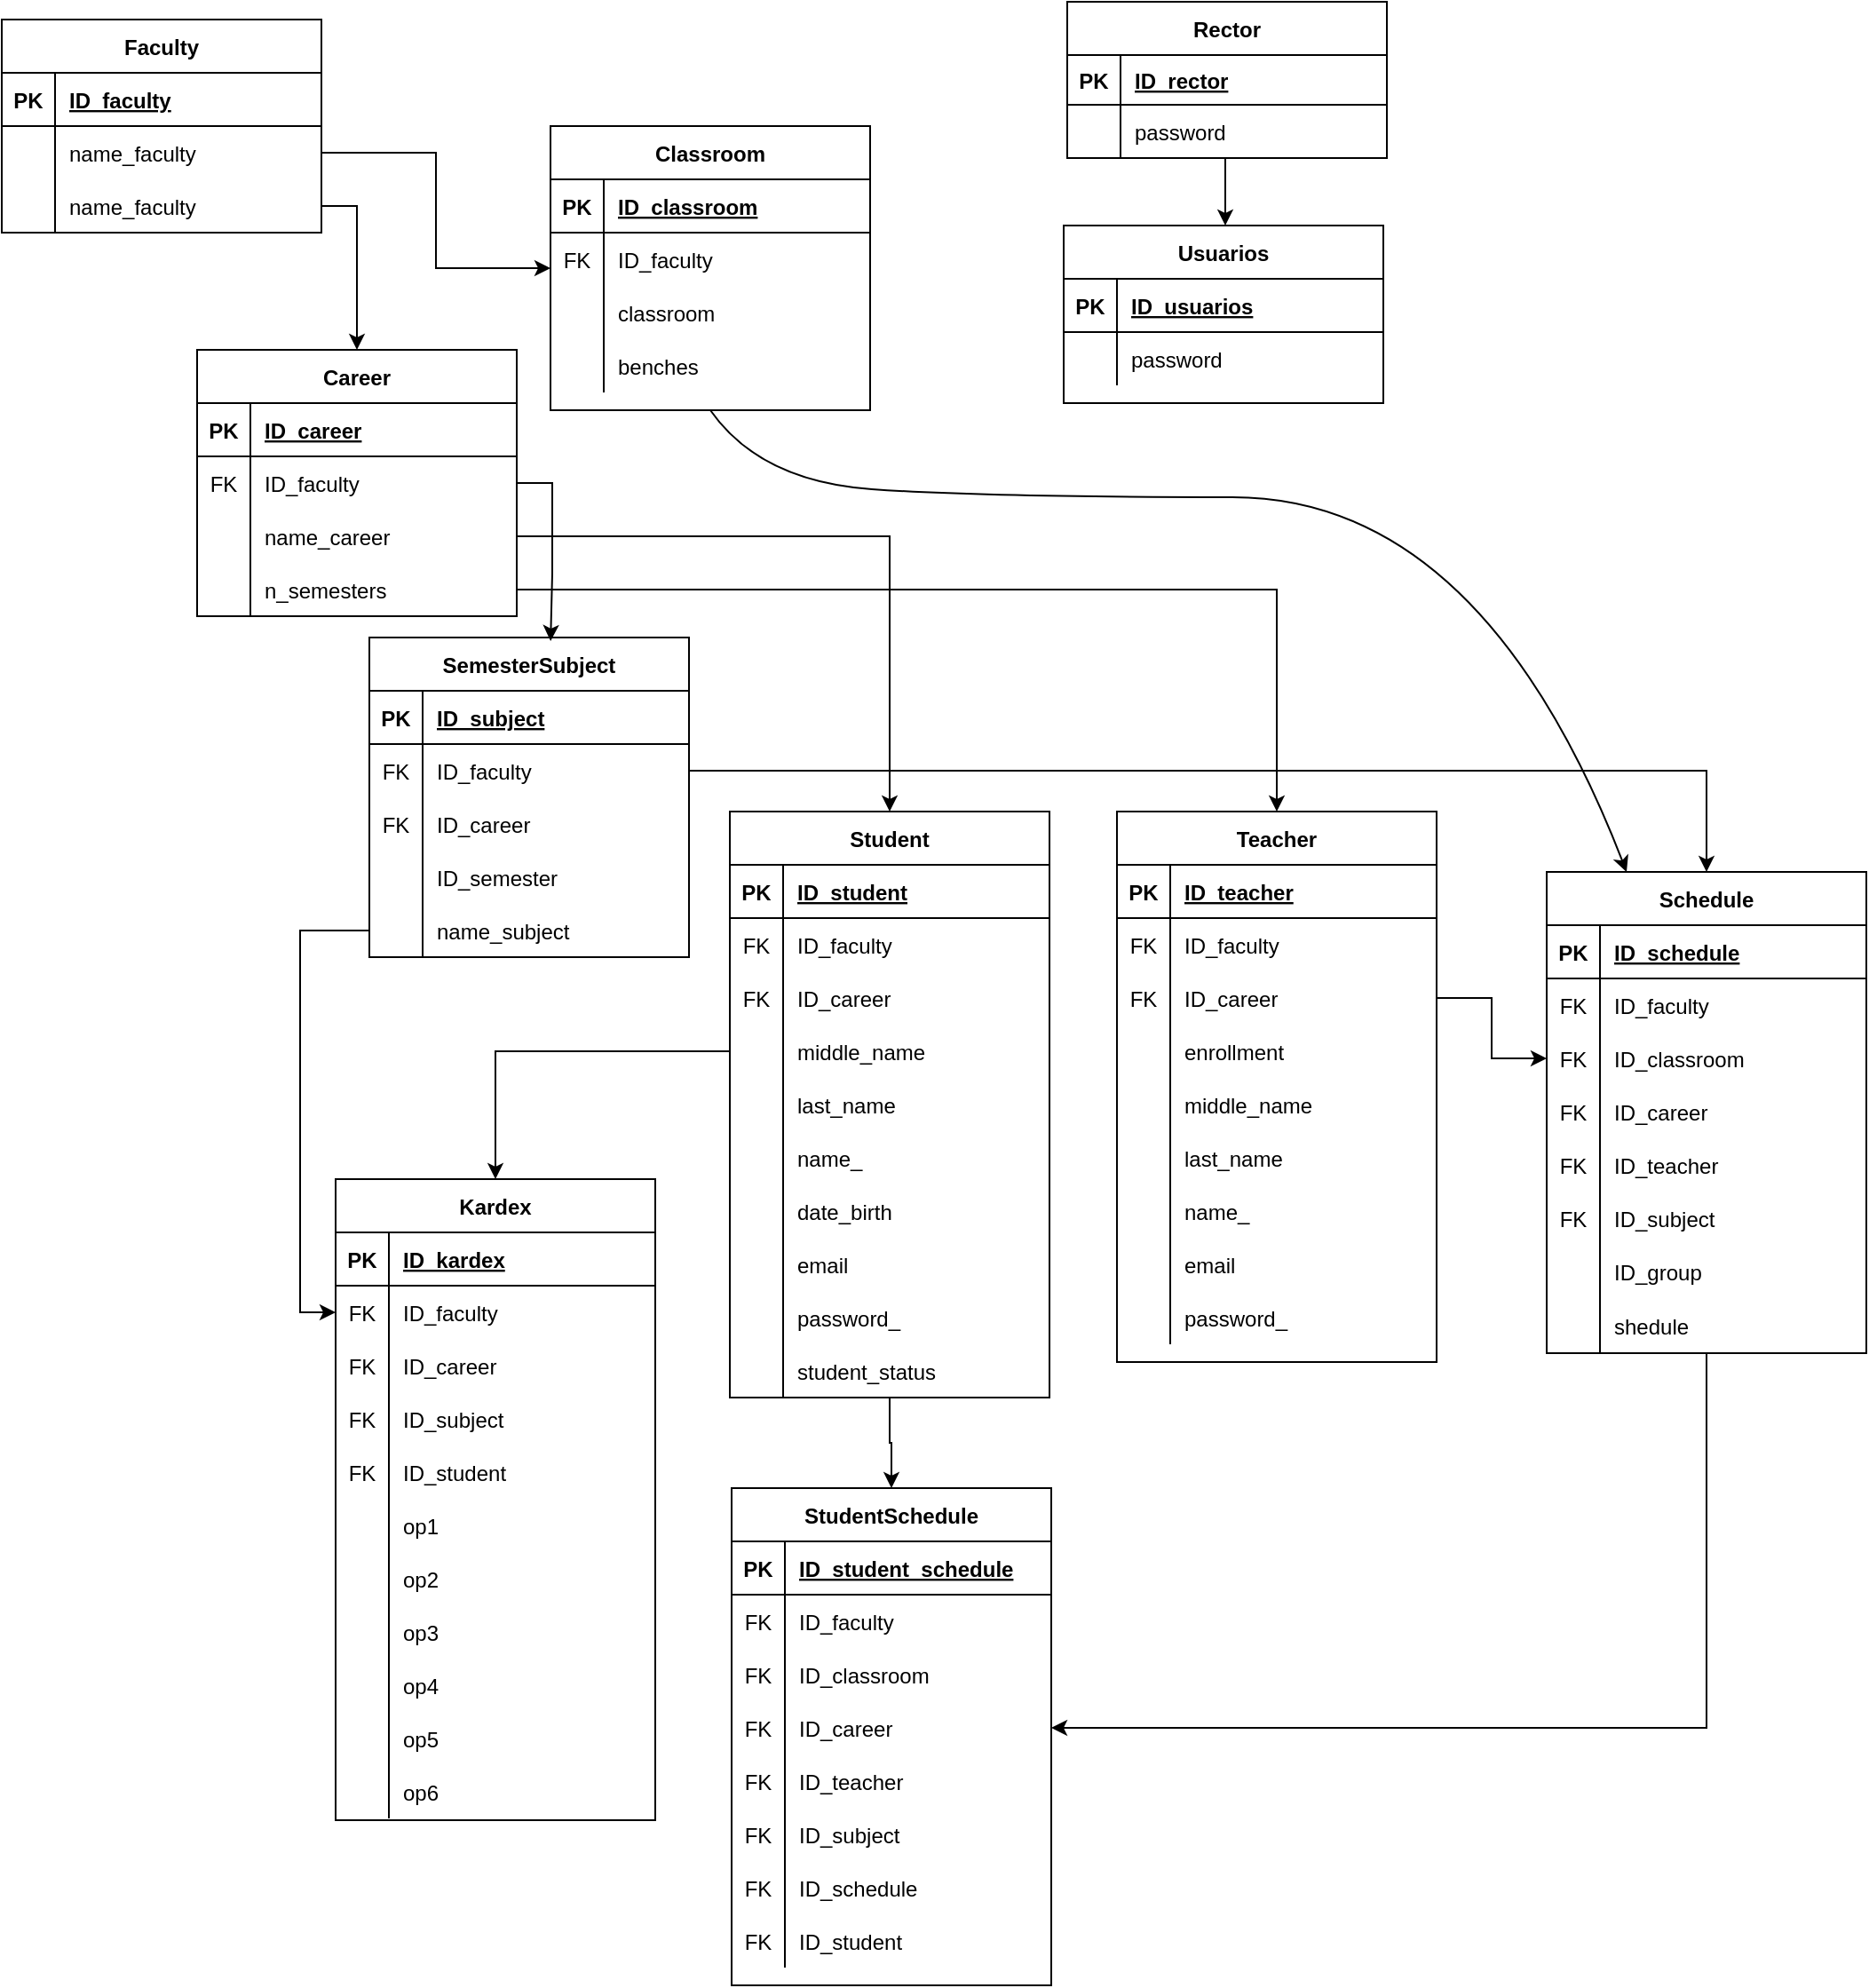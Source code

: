 <mxfile version="18.0.6" type="device"><diagram id="WIDbtAdf_Uol4GX5np9_" name="Page-1"><mxGraphModel dx="868" dy="553" grid="0" gridSize="10" guides="1" tooltips="1" connect="1" arrows="1" fold="1" page="1" pageScale="1" pageWidth="850" pageHeight="1100" math="0" shadow="0"><root><mxCell id="0"/><mxCell id="1" parent="0"/><mxCell id="E6nXEJnF5kJnnN85JgEF-1" value="Faculty" style="shape=table;startSize=30;container=1;collapsible=1;childLayout=tableLayout;fixedRows=1;rowLines=0;fontStyle=1;align=center;resizeLast=1;" parent="1" vertex="1"><mxGeometry x="20" y="40" width="180" height="120" as="geometry"/></mxCell><mxCell id="E6nXEJnF5kJnnN85JgEF-2" value="" style="shape=tableRow;horizontal=0;startSize=0;swimlaneHead=0;swimlaneBody=0;fillColor=none;collapsible=0;dropTarget=0;points=[[0,0.5],[1,0.5]];portConstraint=eastwest;top=0;left=0;right=0;bottom=1;" parent="E6nXEJnF5kJnnN85JgEF-1" vertex="1"><mxGeometry y="30" width="180" height="30" as="geometry"/></mxCell><mxCell id="E6nXEJnF5kJnnN85JgEF-3" value="PK" style="shape=partialRectangle;connectable=0;fillColor=none;top=0;left=0;bottom=0;right=0;fontStyle=1;overflow=hidden;" parent="E6nXEJnF5kJnnN85JgEF-2" vertex="1"><mxGeometry width="30" height="30" as="geometry"><mxRectangle width="30" height="30" as="alternateBounds"/></mxGeometry></mxCell><mxCell id="E6nXEJnF5kJnnN85JgEF-4" value="ID_faculty" style="shape=partialRectangle;connectable=0;fillColor=none;top=0;left=0;bottom=0;right=0;align=left;spacingLeft=6;fontStyle=5;overflow=hidden;" parent="E6nXEJnF5kJnnN85JgEF-2" vertex="1"><mxGeometry x="30" width="150" height="30" as="geometry"><mxRectangle width="150" height="30" as="alternateBounds"/></mxGeometry></mxCell><mxCell id="E6nXEJnF5kJnnN85JgEF-5" value="" style="shape=tableRow;horizontal=0;startSize=0;swimlaneHead=0;swimlaneBody=0;fillColor=none;collapsible=0;dropTarget=0;points=[[0,0.5],[1,0.5]];portConstraint=eastwest;top=0;left=0;right=0;bottom=0;" parent="E6nXEJnF5kJnnN85JgEF-1" vertex="1"><mxGeometry y="60" width="180" height="30" as="geometry"/></mxCell><mxCell id="E6nXEJnF5kJnnN85JgEF-6" value="" style="shape=partialRectangle;connectable=0;fillColor=none;top=0;left=0;bottom=0;right=0;editable=1;overflow=hidden;" parent="E6nXEJnF5kJnnN85JgEF-5" vertex="1"><mxGeometry width="30" height="30" as="geometry"><mxRectangle width="30" height="30" as="alternateBounds"/></mxGeometry></mxCell><mxCell id="E6nXEJnF5kJnnN85JgEF-7" value="name_faculty" style="shape=partialRectangle;connectable=0;fillColor=none;top=0;left=0;bottom=0;right=0;align=left;spacingLeft=6;overflow=hidden;" parent="E6nXEJnF5kJnnN85JgEF-5" vertex="1"><mxGeometry x="30" width="150" height="30" as="geometry"><mxRectangle width="150" height="30" as="alternateBounds"/></mxGeometry></mxCell><mxCell id="5dGfjSsCfRkpgCm_ZlBw-1" value="" style="shape=tableRow;horizontal=0;startSize=0;swimlaneHead=0;swimlaneBody=0;fillColor=none;collapsible=0;dropTarget=0;points=[[0,0.5],[1,0.5]];portConstraint=eastwest;top=0;left=0;right=0;bottom=0;" parent="E6nXEJnF5kJnnN85JgEF-1" vertex="1"><mxGeometry y="90" width="180" height="30" as="geometry"/></mxCell><mxCell id="5dGfjSsCfRkpgCm_ZlBw-2" value="" style="shape=partialRectangle;connectable=0;fillColor=none;top=0;left=0;bottom=0;right=0;editable=1;overflow=hidden;" parent="5dGfjSsCfRkpgCm_ZlBw-1" vertex="1"><mxGeometry width="30" height="30" as="geometry"><mxRectangle width="30" height="30" as="alternateBounds"/></mxGeometry></mxCell><mxCell id="5dGfjSsCfRkpgCm_ZlBw-3" value="name_faculty" style="shape=partialRectangle;connectable=0;fillColor=none;top=0;left=0;bottom=0;right=0;align=left;spacingLeft=6;overflow=hidden;" parent="5dGfjSsCfRkpgCm_ZlBw-1" vertex="1"><mxGeometry x="30" width="150" height="30" as="geometry"><mxRectangle width="150" height="30" as="alternateBounds"/></mxGeometry></mxCell><mxCell id="E6nXEJnF5kJnnN85JgEF-14" value="Career" style="shape=table;startSize=30;container=1;collapsible=1;childLayout=tableLayout;fixedRows=1;rowLines=0;fontStyle=1;align=center;resizeLast=1;" parent="1" vertex="1"><mxGeometry x="130" y="226" width="180" height="150" as="geometry"><mxRectangle x="220" y="160" width="70" height="30" as="alternateBounds"/></mxGeometry></mxCell><mxCell id="E6nXEJnF5kJnnN85JgEF-15" value="" style="shape=tableRow;horizontal=0;startSize=0;swimlaneHead=0;swimlaneBody=0;fillColor=none;collapsible=0;dropTarget=0;points=[[0,0.5],[1,0.5]];portConstraint=eastwest;top=0;left=0;right=0;bottom=1;" parent="E6nXEJnF5kJnnN85JgEF-14" vertex="1"><mxGeometry y="30" width="180" height="30" as="geometry"/></mxCell><mxCell id="E6nXEJnF5kJnnN85JgEF-16" value="PK" style="shape=partialRectangle;connectable=0;fillColor=none;top=0;left=0;bottom=0;right=0;fontStyle=1;overflow=hidden;" parent="E6nXEJnF5kJnnN85JgEF-15" vertex="1"><mxGeometry width="30" height="30" as="geometry"><mxRectangle width="30" height="30" as="alternateBounds"/></mxGeometry></mxCell><mxCell id="E6nXEJnF5kJnnN85JgEF-17" value="ID_career" style="shape=partialRectangle;connectable=0;fillColor=none;top=0;left=0;bottom=0;right=0;align=left;spacingLeft=6;fontStyle=5;overflow=hidden;" parent="E6nXEJnF5kJnnN85JgEF-15" vertex="1"><mxGeometry x="30" width="150" height="30" as="geometry"><mxRectangle width="150" height="30" as="alternateBounds"/></mxGeometry></mxCell><mxCell id="E6nXEJnF5kJnnN85JgEF-18" value="" style="shape=tableRow;horizontal=0;startSize=0;swimlaneHead=0;swimlaneBody=0;fillColor=none;collapsible=0;dropTarget=0;points=[[0,0.5],[1,0.5]];portConstraint=eastwest;top=0;left=0;right=0;bottom=0;" parent="E6nXEJnF5kJnnN85JgEF-14" vertex="1"><mxGeometry y="60" width="180" height="30" as="geometry"/></mxCell><mxCell id="E6nXEJnF5kJnnN85JgEF-19" value="FK" style="shape=partialRectangle;connectable=0;fillColor=none;top=0;left=0;bottom=0;right=0;editable=1;overflow=hidden;" parent="E6nXEJnF5kJnnN85JgEF-18" vertex="1"><mxGeometry width="30" height="30" as="geometry"><mxRectangle width="30" height="30" as="alternateBounds"/></mxGeometry></mxCell><mxCell id="E6nXEJnF5kJnnN85JgEF-20" value="ID_faculty" style="shape=partialRectangle;connectable=0;fillColor=none;top=0;left=0;bottom=0;right=0;align=left;spacingLeft=6;overflow=hidden;" parent="E6nXEJnF5kJnnN85JgEF-18" vertex="1"><mxGeometry x="30" width="150" height="30" as="geometry"><mxRectangle width="150" height="30" as="alternateBounds"/></mxGeometry></mxCell><mxCell id="E6nXEJnF5kJnnN85JgEF-21" value="" style="shape=tableRow;horizontal=0;startSize=0;swimlaneHead=0;swimlaneBody=0;fillColor=none;collapsible=0;dropTarget=0;points=[[0,0.5],[1,0.5]];portConstraint=eastwest;top=0;left=0;right=0;bottom=0;" parent="E6nXEJnF5kJnnN85JgEF-14" vertex="1"><mxGeometry y="90" width="180" height="30" as="geometry"/></mxCell><mxCell id="E6nXEJnF5kJnnN85JgEF-22" value="" style="shape=partialRectangle;connectable=0;fillColor=none;top=0;left=0;bottom=0;right=0;editable=1;overflow=hidden;" parent="E6nXEJnF5kJnnN85JgEF-21" vertex="1"><mxGeometry width="30" height="30" as="geometry"><mxRectangle width="30" height="30" as="alternateBounds"/></mxGeometry></mxCell><mxCell id="E6nXEJnF5kJnnN85JgEF-23" value="name_career" style="shape=partialRectangle;connectable=0;fillColor=none;top=0;left=0;bottom=0;right=0;align=left;spacingLeft=6;overflow=hidden;" parent="E6nXEJnF5kJnnN85JgEF-21" vertex="1"><mxGeometry x="30" width="150" height="30" as="geometry"><mxRectangle width="150" height="30" as="alternateBounds"/></mxGeometry></mxCell><mxCell id="5dGfjSsCfRkpgCm_ZlBw-5" value="" style="shape=tableRow;horizontal=0;startSize=0;swimlaneHead=0;swimlaneBody=0;fillColor=none;collapsible=0;dropTarget=0;points=[[0,0.5],[1,0.5]];portConstraint=eastwest;top=0;left=0;right=0;bottom=0;" parent="E6nXEJnF5kJnnN85JgEF-14" vertex="1"><mxGeometry y="120" width="180" height="30" as="geometry"/></mxCell><mxCell id="5dGfjSsCfRkpgCm_ZlBw-6" value="" style="shape=partialRectangle;connectable=0;fillColor=none;top=0;left=0;bottom=0;right=0;editable=1;overflow=hidden;" parent="5dGfjSsCfRkpgCm_ZlBw-5" vertex="1"><mxGeometry width="30" height="30" as="geometry"><mxRectangle width="30" height="30" as="alternateBounds"/></mxGeometry></mxCell><mxCell id="5dGfjSsCfRkpgCm_ZlBw-7" value="n_semesters" style="shape=partialRectangle;connectable=0;fillColor=none;top=0;left=0;bottom=0;right=0;align=left;spacingLeft=6;overflow=hidden;" parent="5dGfjSsCfRkpgCm_ZlBw-5" vertex="1"><mxGeometry x="30" width="150" height="30" as="geometry"><mxRectangle width="150" height="30" as="alternateBounds"/></mxGeometry></mxCell><mxCell id="E6nXEJnF5kJnnN85JgEF-34" value="SemesterSubject" style="shape=table;startSize=30;container=1;collapsible=1;childLayout=tableLayout;fixedRows=1;rowLines=0;fontStyle=1;align=center;resizeLast=1;" parent="1" vertex="1"><mxGeometry x="227" y="388" width="180" height="180" as="geometry"/></mxCell><mxCell id="E6nXEJnF5kJnnN85JgEF-35" value="" style="shape=tableRow;horizontal=0;startSize=0;swimlaneHead=0;swimlaneBody=0;fillColor=none;collapsible=0;dropTarget=0;points=[[0,0.5],[1,0.5]];portConstraint=eastwest;top=0;left=0;right=0;bottom=1;" parent="E6nXEJnF5kJnnN85JgEF-34" vertex="1"><mxGeometry y="30" width="180" height="30" as="geometry"/></mxCell><mxCell id="E6nXEJnF5kJnnN85JgEF-36" value="PK" style="shape=partialRectangle;connectable=0;fillColor=none;top=0;left=0;bottom=0;right=0;fontStyle=1;overflow=hidden;" parent="E6nXEJnF5kJnnN85JgEF-35" vertex="1"><mxGeometry width="30" height="30" as="geometry"><mxRectangle width="30" height="30" as="alternateBounds"/></mxGeometry></mxCell><mxCell id="E6nXEJnF5kJnnN85JgEF-37" value="ID_subject" style="shape=partialRectangle;connectable=0;fillColor=none;top=0;left=0;bottom=0;right=0;align=left;spacingLeft=6;fontStyle=5;overflow=hidden;" parent="E6nXEJnF5kJnnN85JgEF-35" vertex="1"><mxGeometry x="30" width="150" height="30" as="geometry"><mxRectangle width="150" height="30" as="alternateBounds"/></mxGeometry></mxCell><mxCell id="E6nXEJnF5kJnnN85JgEF-38" value="" style="shape=tableRow;horizontal=0;startSize=0;swimlaneHead=0;swimlaneBody=0;fillColor=none;collapsible=0;dropTarget=0;points=[[0,0.5],[1,0.5]];portConstraint=eastwest;top=0;left=0;right=0;bottom=0;" parent="E6nXEJnF5kJnnN85JgEF-34" vertex="1"><mxGeometry y="60" width="180" height="30" as="geometry"/></mxCell><mxCell id="E6nXEJnF5kJnnN85JgEF-39" value="FK" style="shape=partialRectangle;connectable=0;fillColor=none;top=0;left=0;bottom=0;right=0;editable=1;overflow=hidden;" parent="E6nXEJnF5kJnnN85JgEF-38" vertex="1"><mxGeometry width="30" height="30" as="geometry"><mxRectangle width="30" height="30" as="alternateBounds"/></mxGeometry></mxCell><mxCell id="E6nXEJnF5kJnnN85JgEF-40" value="ID_faculty" style="shape=partialRectangle;connectable=0;fillColor=none;top=0;left=0;bottom=0;right=0;align=left;spacingLeft=6;overflow=hidden;" parent="E6nXEJnF5kJnnN85JgEF-38" vertex="1"><mxGeometry x="30" width="150" height="30" as="geometry"><mxRectangle width="150" height="30" as="alternateBounds"/></mxGeometry></mxCell><mxCell id="E6nXEJnF5kJnnN85JgEF-41" value="" style="shape=tableRow;horizontal=0;startSize=0;swimlaneHead=0;swimlaneBody=0;fillColor=none;collapsible=0;dropTarget=0;points=[[0,0.5],[1,0.5]];portConstraint=eastwest;top=0;left=0;right=0;bottom=0;" parent="E6nXEJnF5kJnnN85JgEF-34" vertex="1"><mxGeometry y="90" width="180" height="30" as="geometry"/></mxCell><mxCell id="E6nXEJnF5kJnnN85JgEF-42" value="FK" style="shape=partialRectangle;connectable=0;fillColor=none;top=0;left=0;bottom=0;right=0;editable=1;overflow=hidden;" parent="E6nXEJnF5kJnnN85JgEF-41" vertex="1"><mxGeometry width="30" height="30" as="geometry"><mxRectangle width="30" height="30" as="alternateBounds"/></mxGeometry></mxCell><mxCell id="E6nXEJnF5kJnnN85JgEF-43" value="ID_career" style="shape=partialRectangle;connectable=0;fillColor=none;top=0;left=0;bottom=0;right=0;align=left;spacingLeft=6;overflow=hidden;" parent="E6nXEJnF5kJnnN85JgEF-41" vertex="1"><mxGeometry x="30" width="150" height="30" as="geometry"><mxRectangle width="150" height="30" as="alternateBounds"/></mxGeometry></mxCell><mxCell id="E6nXEJnF5kJnnN85JgEF-44" value="" style="shape=tableRow;horizontal=0;startSize=0;swimlaneHead=0;swimlaneBody=0;fillColor=none;collapsible=0;dropTarget=0;points=[[0,0.5],[1,0.5]];portConstraint=eastwest;top=0;left=0;right=0;bottom=0;" parent="E6nXEJnF5kJnnN85JgEF-34" vertex="1"><mxGeometry y="120" width="180" height="30" as="geometry"/></mxCell><mxCell id="E6nXEJnF5kJnnN85JgEF-45" value="" style="shape=partialRectangle;connectable=0;fillColor=none;top=0;left=0;bottom=0;right=0;editable=1;overflow=hidden;" parent="E6nXEJnF5kJnnN85JgEF-44" vertex="1"><mxGeometry width="30" height="30" as="geometry"><mxRectangle width="30" height="30" as="alternateBounds"/></mxGeometry></mxCell><mxCell id="E6nXEJnF5kJnnN85JgEF-46" value="ID_semester" style="shape=partialRectangle;connectable=0;fillColor=none;top=0;left=0;bottom=0;right=0;align=left;spacingLeft=6;overflow=hidden;" parent="E6nXEJnF5kJnnN85JgEF-44" vertex="1"><mxGeometry x="30" width="150" height="30" as="geometry"><mxRectangle width="150" height="30" as="alternateBounds"/></mxGeometry></mxCell><mxCell id="E6nXEJnF5kJnnN85JgEF-47" value="" style="shape=tableRow;horizontal=0;startSize=0;swimlaneHead=0;swimlaneBody=0;fillColor=none;collapsible=0;dropTarget=0;points=[[0,0.5],[1,0.5]];portConstraint=eastwest;top=0;left=0;right=0;bottom=0;" parent="E6nXEJnF5kJnnN85JgEF-34" vertex="1"><mxGeometry y="150" width="180" height="30" as="geometry"/></mxCell><mxCell id="E6nXEJnF5kJnnN85JgEF-48" value="" style="shape=partialRectangle;connectable=0;fillColor=none;top=0;left=0;bottom=0;right=0;editable=1;overflow=hidden;" parent="E6nXEJnF5kJnnN85JgEF-47" vertex="1"><mxGeometry width="30" height="30" as="geometry"><mxRectangle width="30" height="30" as="alternateBounds"/></mxGeometry></mxCell><mxCell id="E6nXEJnF5kJnnN85JgEF-49" value="name_subject" style="shape=partialRectangle;connectable=0;fillColor=none;top=0;left=0;bottom=0;right=0;align=left;spacingLeft=6;overflow=hidden;" parent="E6nXEJnF5kJnnN85JgEF-47" vertex="1"><mxGeometry x="30" width="150" height="30" as="geometry"><mxRectangle width="150" height="30" as="alternateBounds"/></mxGeometry></mxCell><mxCell id="JvvIfBasoJIHzY1cmyne-84" style="edgeStyle=orthogonalEdgeStyle;rounded=0;orthogonalLoop=1;jettySize=auto;html=1;entryX=0.5;entryY=0;entryDx=0;entryDy=0;" parent="1" edge="1"><mxGeometry relative="1" as="geometry"><mxPoint x="711" y="118" as="sourcePoint"/><mxPoint x="709" y="156" as="targetPoint"/></mxGeometry></mxCell><mxCell id="E6nXEJnF5kJnnN85JgEF-56" value="Rector" style="shape=table;startSize=30;container=1;collapsible=1;childLayout=tableLayout;fixedRows=1;rowLines=0;fontStyle=1;align=center;resizeLast=1;" parent="1" vertex="1"><mxGeometry x="620" y="30" width="180" height="88" as="geometry"/></mxCell><mxCell id="E6nXEJnF5kJnnN85JgEF-57" value="" style="shape=tableRow;horizontal=0;startSize=0;swimlaneHead=0;swimlaneBody=0;fillColor=none;collapsible=0;dropTarget=0;points=[[0,0.5],[1,0.5]];portConstraint=eastwest;top=0;left=0;right=0;bottom=1;" parent="E6nXEJnF5kJnnN85JgEF-56" vertex="1"><mxGeometry y="30" width="180" height="28" as="geometry"/></mxCell><mxCell id="E6nXEJnF5kJnnN85JgEF-58" value="PK" style="shape=partialRectangle;connectable=0;fillColor=none;top=0;left=0;bottom=0;right=0;fontStyle=1;overflow=hidden;" parent="E6nXEJnF5kJnnN85JgEF-57" vertex="1"><mxGeometry width="30" height="28" as="geometry"><mxRectangle width="30" height="28" as="alternateBounds"/></mxGeometry></mxCell><mxCell id="E6nXEJnF5kJnnN85JgEF-59" value="ID_rector" style="shape=partialRectangle;connectable=0;fillColor=none;top=0;left=0;bottom=0;right=0;align=left;spacingLeft=6;fontStyle=5;overflow=hidden;" parent="E6nXEJnF5kJnnN85JgEF-57" vertex="1"><mxGeometry x="30" width="150" height="28" as="geometry"><mxRectangle width="150" height="28" as="alternateBounds"/></mxGeometry></mxCell><mxCell id="E6nXEJnF5kJnnN85JgEF-60" value="" style="shape=tableRow;horizontal=0;startSize=0;swimlaneHead=0;swimlaneBody=0;fillColor=none;collapsible=0;dropTarget=0;points=[[0,0.5],[1,0.5]];portConstraint=eastwest;top=0;left=0;right=0;bottom=0;" parent="E6nXEJnF5kJnnN85JgEF-56" vertex="1"><mxGeometry y="58" width="180" height="30" as="geometry"/></mxCell><mxCell id="E6nXEJnF5kJnnN85JgEF-61" value="" style="shape=partialRectangle;connectable=0;fillColor=none;top=0;left=0;bottom=0;right=0;editable=1;overflow=hidden;" parent="E6nXEJnF5kJnnN85JgEF-60" vertex="1"><mxGeometry width="30" height="30" as="geometry"><mxRectangle width="30" height="30" as="alternateBounds"/></mxGeometry></mxCell><mxCell id="E6nXEJnF5kJnnN85JgEF-62" value="password" style="shape=partialRectangle;connectable=0;fillColor=none;top=0;left=0;bottom=0;right=0;align=left;spacingLeft=6;overflow=hidden;" parent="E6nXEJnF5kJnnN85JgEF-60" vertex="1"><mxGeometry x="30" width="150" height="30" as="geometry"><mxRectangle width="150" height="30" as="alternateBounds"/></mxGeometry></mxCell><mxCell id="t6WlxWET8x4wSo8StQWB-31" style="edgeStyle=orthogonalEdgeStyle;rounded=0;orthogonalLoop=1;jettySize=auto;html=1;entryX=0.5;entryY=0;entryDx=0;entryDy=0;" parent="1" source="E6nXEJnF5kJnnN85JgEF-73" target="t6WlxWET8x4wSo8StQWB-17" edge="1"><mxGeometry relative="1" as="geometry"/></mxCell><mxCell id="E6nXEJnF5kJnnN85JgEF-73" value="Student" style="shape=table;startSize=30;container=1;collapsible=1;childLayout=tableLayout;fixedRows=1;rowLines=0;fontStyle=1;align=center;resizeLast=1;" parent="1" vertex="1"><mxGeometry x="430" y="486" width="180" height="330" as="geometry"/></mxCell><mxCell id="E6nXEJnF5kJnnN85JgEF-74" value="" style="shape=tableRow;horizontal=0;startSize=0;swimlaneHead=0;swimlaneBody=0;fillColor=none;collapsible=0;dropTarget=0;points=[[0,0.5],[1,0.5]];portConstraint=eastwest;top=0;left=0;right=0;bottom=1;" parent="E6nXEJnF5kJnnN85JgEF-73" vertex="1"><mxGeometry y="30" width="180" height="30" as="geometry"/></mxCell><mxCell id="E6nXEJnF5kJnnN85JgEF-75" value="PK" style="shape=partialRectangle;connectable=0;fillColor=none;top=0;left=0;bottom=0;right=0;fontStyle=1;overflow=hidden;" parent="E6nXEJnF5kJnnN85JgEF-74" vertex="1"><mxGeometry width="30" height="30" as="geometry"><mxRectangle width="30" height="30" as="alternateBounds"/></mxGeometry></mxCell><mxCell id="E6nXEJnF5kJnnN85JgEF-76" value="ID_student" style="shape=partialRectangle;connectable=0;fillColor=none;top=0;left=0;bottom=0;right=0;align=left;spacingLeft=6;fontStyle=5;overflow=hidden;" parent="E6nXEJnF5kJnnN85JgEF-74" vertex="1"><mxGeometry x="30" width="150" height="30" as="geometry"><mxRectangle width="150" height="30" as="alternateBounds"/></mxGeometry></mxCell><mxCell id="E6nXEJnF5kJnnN85JgEF-77" value="" style="shape=tableRow;horizontal=0;startSize=0;swimlaneHead=0;swimlaneBody=0;fillColor=none;collapsible=0;dropTarget=0;points=[[0,0.5],[1,0.5]];portConstraint=eastwest;top=0;left=0;right=0;bottom=0;" parent="E6nXEJnF5kJnnN85JgEF-73" vertex="1"><mxGeometry y="60" width="180" height="30" as="geometry"/></mxCell><mxCell id="E6nXEJnF5kJnnN85JgEF-78" value="FK" style="shape=partialRectangle;connectable=0;fillColor=none;top=0;left=0;bottom=0;right=0;editable=1;overflow=hidden;" parent="E6nXEJnF5kJnnN85JgEF-77" vertex="1"><mxGeometry width="30" height="30" as="geometry"><mxRectangle width="30" height="30" as="alternateBounds"/></mxGeometry></mxCell><mxCell id="E6nXEJnF5kJnnN85JgEF-79" value="ID_faculty" style="shape=partialRectangle;connectable=0;fillColor=none;top=0;left=0;bottom=0;right=0;align=left;spacingLeft=6;overflow=hidden;" parent="E6nXEJnF5kJnnN85JgEF-77" vertex="1"><mxGeometry x="30" width="150" height="30" as="geometry"><mxRectangle width="150" height="30" as="alternateBounds"/></mxGeometry></mxCell><mxCell id="E6nXEJnF5kJnnN85JgEF-80" value="" style="shape=tableRow;horizontal=0;startSize=0;swimlaneHead=0;swimlaneBody=0;fillColor=none;collapsible=0;dropTarget=0;points=[[0,0.5],[1,0.5]];portConstraint=eastwest;top=0;left=0;right=0;bottom=0;" parent="E6nXEJnF5kJnnN85JgEF-73" vertex="1"><mxGeometry y="90" width="180" height="30" as="geometry"/></mxCell><mxCell id="E6nXEJnF5kJnnN85JgEF-81" value="FK" style="shape=partialRectangle;connectable=0;fillColor=none;top=0;left=0;bottom=0;right=0;editable=1;overflow=hidden;" parent="E6nXEJnF5kJnnN85JgEF-80" vertex="1"><mxGeometry width="30" height="30" as="geometry"><mxRectangle width="30" height="30" as="alternateBounds"/></mxGeometry></mxCell><mxCell id="E6nXEJnF5kJnnN85JgEF-82" value="ID_career" style="shape=partialRectangle;connectable=0;fillColor=none;top=0;left=0;bottom=0;right=0;align=left;spacingLeft=6;overflow=hidden;" parent="E6nXEJnF5kJnnN85JgEF-80" vertex="1"><mxGeometry x="30" width="150" height="30" as="geometry"><mxRectangle width="150" height="30" as="alternateBounds"/></mxGeometry></mxCell><mxCell id="JvvIfBasoJIHzY1cmyne-18" value="" style="shape=tableRow;horizontal=0;startSize=0;swimlaneHead=0;swimlaneBody=0;fillColor=none;collapsible=0;dropTarget=0;points=[[0,0.5],[1,0.5]];portConstraint=eastwest;top=0;left=0;right=0;bottom=0;" parent="E6nXEJnF5kJnnN85JgEF-73" vertex="1"><mxGeometry y="120" width="180" height="30" as="geometry"/></mxCell><mxCell id="JvvIfBasoJIHzY1cmyne-19" value="" style="shape=partialRectangle;connectable=0;fillColor=none;top=0;left=0;bottom=0;right=0;editable=1;overflow=hidden;" parent="JvvIfBasoJIHzY1cmyne-18" vertex="1"><mxGeometry width="30" height="30" as="geometry"><mxRectangle width="30" height="30" as="alternateBounds"/></mxGeometry></mxCell><mxCell id="JvvIfBasoJIHzY1cmyne-20" value="middle_name" style="shape=partialRectangle;connectable=0;fillColor=none;top=0;left=0;bottom=0;right=0;align=left;spacingLeft=6;overflow=hidden;" parent="JvvIfBasoJIHzY1cmyne-18" vertex="1"><mxGeometry x="30" width="150" height="30" as="geometry"><mxRectangle width="150" height="30" as="alternateBounds"/></mxGeometry></mxCell><mxCell id="JvvIfBasoJIHzY1cmyne-3" value="" style="shape=tableRow;horizontal=0;startSize=0;swimlaneHead=0;swimlaneBody=0;fillColor=none;collapsible=0;dropTarget=0;points=[[0,0.5],[1,0.5]];portConstraint=eastwest;top=0;left=0;right=0;bottom=0;" parent="E6nXEJnF5kJnnN85JgEF-73" vertex="1"><mxGeometry y="150" width="180" height="30" as="geometry"/></mxCell><mxCell id="JvvIfBasoJIHzY1cmyne-4" value="" style="shape=partialRectangle;connectable=0;fillColor=none;top=0;left=0;bottom=0;right=0;editable=1;overflow=hidden;" parent="JvvIfBasoJIHzY1cmyne-3" vertex="1"><mxGeometry width="30" height="30" as="geometry"><mxRectangle width="30" height="30" as="alternateBounds"/></mxGeometry></mxCell><mxCell id="JvvIfBasoJIHzY1cmyne-5" value="last_name" style="shape=partialRectangle;connectable=0;fillColor=none;top=0;left=0;bottom=0;right=0;align=left;spacingLeft=6;overflow=hidden;" parent="JvvIfBasoJIHzY1cmyne-3" vertex="1"><mxGeometry x="30" width="150" height="30" as="geometry"><mxRectangle width="150" height="30" as="alternateBounds"/></mxGeometry></mxCell><mxCell id="JvvIfBasoJIHzY1cmyne-6" value="" style="shape=tableRow;horizontal=0;startSize=0;swimlaneHead=0;swimlaneBody=0;fillColor=none;collapsible=0;dropTarget=0;points=[[0,0.5],[1,0.5]];portConstraint=eastwest;top=0;left=0;right=0;bottom=0;" parent="E6nXEJnF5kJnnN85JgEF-73" vertex="1"><mxGeometry y="180" width="180" height="30" as="geometry"/></mxCell><mxCell id="JvvIfBasoJIHzY1cmyne-7" value="" style="shape=partialRectangle;connectable=0;fillColor=none;top=0;left=0;bottom=0;right=0;editable=1;overflow=hidden;" parent="JvvIfBasoJIHzY1cmyne-6" vertex="1"><mxGeometry width="30" height="30" as="geometry"><mxRectangle width="30" height="30" as="alternateBounds"/></mxGeometry></mxCell><mxCell id="JvvIfBasoJIHzY1cmyne-8" value="name_" style="shape=partialRectangle;connectable=0;fillColor=none;top=0;left=0;bottom=0;right=0;align=left;spacingLeft=6;overflow=hidden;" parent="JvvIfBasoJIHzY1cmyne-6" vertex="1"><mxGeometry x="30" width="150" height="30" as="geometry"><mxRectangle width="150" height="30" as="alternateBounds"/></mxGeometry></mxCell><mxCell id="JvvIfBasoJIHzY1cmyne-9" value="" style="shape=tableRow;horizontal=0;startSize=0;swimlaneHead=0;swimlaneBody=0;fillColor=none;collapsible=0;dropTarget=0;points=[[0,0.5],[1,0.5]];portConstraint=eastwest;top=0;left=0;right=0;bottom=0;" parent="E6nXEJnF5kJnnN85JgEF-73" vertex="1"><mxGeometry y="210" width="180" height="30" as="geometry"/></mxCell><mxCell id="JvvIfBasoJIHzY1cmyne-10" value="" style="shape=partialRectangle;connectable=0;fillColor=none;top=0;left=0;bottom=0;right=0;editable=1;overflow=hidden;" parent="JvvIfBasoJIHzY1cmyne-9" vertex="1"><mxGeometry width="30" height="30" as="geometry"><mxRectangle width="30" height="30" as="alternateBounds"/></mxGeometry></mxCell><mxCell id="JvvIfBasoJIHzY1cmyne-11" value="date_birth" style="shape=partialRectangle;connectable=0;fillColor=none;top=0;left=0;bottom=0;right=0;align=left;spacingLeft=6;overflow=hidden;" parent="JvvIfBasoJIHzY1cmyne-9" vertex="1"><mxGeometry x="30" width="150" height="30" as="geometry"><mxRectangle width="150" height="30" as="alternateBounds"/></mxGeometry></mxCell><mxCell id="JvvIfBasoJIHzY1cmyne-12" value="" style="shape=tableRow;horizontal=0;startSize=0;swimlaneHead=0;swimlaneBody=0;fillColor=none;collapsible=0;dropTarget=0;points=[[0,0.5],[1,0.5]];portConstraint=eastwest;top=0;left=0;right=0;bottom=0;" parent="E6nXEJnF5kJnnN85JgEF-73" vertex="1"><mxGeometry y="240" width="180" height="30" as="geometry"/></mxCell><mxCell id="JvvIfBasoJIHzY1cmyne-13" value="" style="shape=partialRectangle;connectable=0;fillColor=none;top=0;left=0;bottom=0;right=0;editable=1;overflow=hidden;" parent="JvvIfBasoJIHzY1cmyne-12" vertex="1"><mxGeometry width="30" height="30" as="geometry"><mxRectangle width="30" height="30" as="alternateBounds"/></mxGeometry></mxCell><mxCell id="JvvIfBasoJIHzY1cmyne-14" value="email" style="shape=partialRectangle;connectable=0;fillColor=none;top=0;left=0;bottom=0;right=0;align=left;spacingLeft=6;overflow=hidden;" parent="JvvIfBasoJIHzY1cmyne-12" vertex="1"><mxGeometry x="30" width="150" height="30" as="geometry"><mxRectangle width="150" height="30" as="alternateBounds"/></mxGeometry></mxCell><mxCell id="JvvIfBasoJIHzY1cmyne-15" value="" style="shape=tableRow;horizontal=0;startSize=0;swimlaneHead=0;swimlaneBody=0;fillColor=none;collapsible=0;dropTarget=0;points=[[0,0.5],[1,0.5]];portConstraint=eastwest;top=0;left=0;right=0;bottom=0;" parent="E6nXEJnF5kJnnN85JgEF-73" vertex="1"><mxGeometry y="270" width="180" height="30" as="geometry"/></mxCell><mxCell id="JvvIfBasoJIHzY1cmyne-16" value="" style="shape=partialRectangle;connectable=0;fillColor=none;top=0;left=0;bottom=0;right=0;editable=1;overflow=hidden;" parent="JvvIfBasoJIHzY1cmyne-15" vertex="1"><mxGeometry width="30" height="30" as="geometry"><mxRectangle width="30" height="30" as="alternateBounds"/></mxGeometry></mxCell><mxCell id="JvvIfBasoJIHzY1cmyne-17" value="password_" style="shape=partialRectangle;connectable=0;fillColor=none;top=0;left=0;bottom=0;right=0;align=left;spacingLeft=6;overflow=hidden;" parent="JvvIfBasoJIHzY1cmyne-15" vertex="1"><mxGeometry x="30" width="150" height="30" as="geometry"><mxRectangle width="150" height="30" as="alternateBounds"/></mxGeometry></mxCell><mxCell id="JvvIfBasoJIHzY1cmyne-24" value="" style="shape=tableRow;horizontal=0;startSize=0;swimlaneHead=0;swimlaneBody=0;fillColor=none;collapsible=0;dropTarget=0;points=[[0,0.5],[1,0.5]];portConstraint=eastwest;top=0;left=0;right=0;bottom=0;" parent="E6nXEJnF5kJnnN85JgEF-73" vertex="1"><mxGeometry y="300" width="180" height="30" as="geometry"/></mxCell><mxCell id="JvvIfBasoJIHzY1cmyne-25" value="" style="shape=partialRectangle;connectable=0;fillColor=none;top=0;left=0;bottom=0;right=0;editable=1;overflow=hidden;" parent="JvvIfBasoJIHzY1cmyne-24" vertex="1"><mxGeometry width="30" height="30" as="geometry"><mxRectangle width="30" height="30" as="alternateBounds"/></mxGeometry></mxCell><mxCell id="JvvIfBasoJIHzY1cmyne-26" value="student_status" style="shape=partialRectangle;connectable=0;fillColor=none;top=0;left=0;bottom=0;right=0;align=left;spacingLeft=6;overflow=hidden;" parent="JvvIfBasoJIHzY1cmyne-24" vertex="1"><mxGeometry x="30" width="150" height="30" as="geometry"><mxRectangle width="150" height="30" as="alternateBounds"/></mxGeometry></mxCell><mxCell id="E6nXEJnF5kJnnN85JgEF-100" value="Usuarios" style="shape=table;startSize=30;container=1;collapsible=1;childLayout=tableLayout;fixedRows=1;rowLines=0;fontStyle=1;align=center;resizeLast=1;" parent="1" vertex="1"><mxGeometry x="618" y="156" width="180" height="100" as="geometry"/></mxCell><mxCell id="E6nXEJnF5kJnnN85JgEF-101" value="" style="shape=tableRow;horizontal=0;startSize=0;swimlaneHead=0;swimlaneBody=0;fillColor=none;collapsible=0;dropTarget=0;points=[[0,0.5],[1,0.5]];portConstraint=eastwest;top=0;left=0;right=0;bottom=1;" parent="E6nXEJnF5kJnnN85JgEF-100" vertex="1"><mxGeometry y="30" width="180" height="30" as="geometry"/></mxCell><mxCell id="E6nXEJnF5kJnnN85JgEF-102" value="PK" style="shape=partialRectangle;connectable=0;fillColor=none;top=0;left=0;bottom=0;right=0;fontStyle=1;overflow=hidden;" parent="E6nXEJnF5kJnnN85JgEF-101" vertex="1"><mxGeometry width="30" height="30" as="geometry"><mxRectangle width="30" height="30" as="alternateBounds"/></mxGeometry></mxCell><mxCell id="E6nXEJnF5kJnnN85JgEF-103" value="ID_usuarios" style="shape=partialRectangle;connectable=0;fillColor=none;top=0;left=0;bottom=0;right=0;align=left;spacingLeft=6;fontStyle=5;overflow=hidden;" parent="E6nXEJnF5kJnnN85JgEF-101" vertex="1"><mxGeometry x="30" width="150" height="30" as="geometry"><mxRectangle width="150" height="30" as="alternateBounds"/></mxGeometry></mxCell><mxCell id="E6nXEJnF5kJnnN85JgEF-104" value="" style="shape=tableRow;horizontal=0;startSize=0;swimlaneHead=0;swimlaneBody=0;fillColor=none;collapsible=0;dropTarget=0;points=[[0,0.5],[1,0.5]];portConstraint=eastwest;top=0;left=0;right=0;bottom=0;" parent="E6nXEJnF5kJnnN85JgEF-100" vertex="1"><mxGeometry y="60" width="180" height="30" as="geometry"/></mxCell><mxCell id="E6nXEJnF5kJnnN85JgEF-105" value="" style="shape=partialRectangle;connectable=0;fillColor=none;top=0;left=0;bottom=0;right=0;editable=1;overflow=hidden;" parent="E6nXEJnF5kJnnN85JgEF-104" vertex="1"><mxGeometry width="30" height="30" as="geometry"><mxRectangle width="30" height="30" as="alternateBounds"/></mxGeometry></mxCell><mxCell id="E6nXEJnF5kJnnN85JgEF-106" value="password" style="shape=partialRectangle;connectable=0;fillColor=none;top=0;left=0;bottom=0;right=0;align=left;spacingLeft=6;overflow=hidden;" parent="E6nXEJnF5kJnnN85JgEF-104" vertex="1"><mxGeometry x="30" width="150" height="30" as="geometry"><mxRectangle width="150" height="30" as="alternateBounds"/></mxGeometry></mxCell><mxCell id="t6WlxWET8x4wSo8StQWB-32" style="edgeStyle=orthogonalEdgeStyle;rounded=0;orthogonalLoop=1;jettySize=auto;html=1;entryX=1;entryY=0.5;entryDx=0;entryDy=0;" parent="1" source="E6nXEJnF5kJnnN85JgEF-113" target="t6WlxWET8x4wSo8StQWB-24" edge="1"><mxGeometry relative="1" as="geometry"/></mxCell><mxCell id="E6nXEJnF5kJnnN85JgEF-113" value="Schedule" style="shape=table;startSize=30;container=1;collapsible=1;childLayout=tableLayout;fixedRows=1;rowLines=0;fontStyle=1;align=center;resizeLast=1;" parent="1" vertex="1"><mxGeometry x="890" y="520" width="180" height="271" as="geometry"/></mxCell><mxCell id="E6nXEJnF5kJnnN85JgEF-114" value="" style="shape=tableRow;horizontal=0;startSize=0;swimlaneHead=0;swimlaneBody=0;fillColor=none;collapsible=0;dropTarget=0;points=[[0,0.5],[1,0.5]];portConstraint=eastwest;top=0;left=0;right=0;bottom=1;" parent="E6nXEJnF5kJnnN85JgEF-113" vertex="1"><mxGeometry y="30" width="180" height="30" as="geometry"/></mxCell><mxCell id="E6nXEJnF5kJnnN85JgEF-115" value="PK" style="shape=partialRectangle;connectable=0;fillColor=none;top=0;left=0;bottom=0;right=0;fontStyle=1;overflow=hidden;" parent="E6nXEJnF5kJnnN85JgEF-114" vertex="1"><mxGeometry width="30" height="30" as="geometry"><mxRectangle width="30" height="30" as="alternateBounds"/></mxGeometry></mxCell><mxCell id="E6nXEJnF5kJnnN85JgEF-116" value="ID_schedule" style="shape=partialRectangle;connectable=0;fillColor=none;top=0;left=0;bottom=0;right=0;align=left;spacingLeft=6;fontStyle=5;overflow=hidden;" parent="E6nXEJnF5kJnnN85JgEF-114" vertex="1"><mxGeometry x="30" width="150" height="30" as="geometry"><mxRectangle width="150" height="30" as="alternateBounds"/></mxGeometry></mxCell><mxCell id="E6nXEJnF5kJnnN85JgEF-117" value="" style="shape=tableRow;horizontal=0;startSize=0;swimlaneHead=0;swimlaneBody=0;fillColor=none;collapsible=0;dropTarget=0;points=[[0,0.5],[1,0.5]];portConstraint=eastwest;top=0;left=0;right=0;bottom=0;" parent="E6nXEJnF5kJnnN85JgEF-113" vertex="1"><mxGeometry y="60" width="180" height="30" as="geometry"/></mxCell><mxCell id="E6nXEJnF5kJnnN85JgEF-118" value="FK" style="shape=partialRectangle;connectable=0;fillColor=none;top=0;left=0;bottom=0;right=0;editable=1;overflow=hidden;" parent="E6nXEJnF5kJnnN85JgEF-117" vertex="1"><mxGeometry width="30" height="30" as="geometry"><mxRectangle width="30" height="30" as="alternateBounds"/></mxGeometry></mxCell><mxCell id="E6nXEJnF5kJnnN85JgEF-119" value="ID_faculty" style="shape=partialRectangle;connectable=0;fillColor=none;top=0;left=0;bottom=0;right=0;align=left;spacingLeft=6;overflow=hidden;" parent="E6nXEJnF5kJnnN85JgEF-117" vertex="1"><mxGeometry x="30" width="150" height="30" as="geometry"><mxRectangle width="150" height="30" as="alternateBounds"/></mxGeometry></mxCell><mxCell id="t6WlxWET8x4wSo8StQWB-2" value="" style="shape=tableRow;horizontal=0;startSize=0;swimlaneHead=0;swimlaneBody=0;fillColor=none;collapsible=0;dropTarget=0;points=[[0,0.5],[1,0.5]];portConstraint=eastwest;top=0;left=0;right=0;bottom=0;" parent="E6nXEJnF5kJnnN85JgEF-113" vertex="1"><mxGeometry y="90" width="180" height="30" as="geometry"/></mxCell><mxCell id="t6WlxWET8x4wSo8StQWB-3" value="FK" style="shape=partialRectangle;connectable=0;fillColor=none;top=0;left=0;bottom=0;right=0;editable=1;overflow=hidden;" parent="t6WlxWET8x4wSo8StQWB-2" vertex="1"><mxGeometry width="30" height="30" as="geometry"><mxRectangle width="30" height="30" as="alternateBounds"/></mxGeometry></mxCell><mxCell id="t6WlxWET8x4wSo8StQWB-4" value="ID_classroom" style="shape=partialRectangle;connectable=0;fillColor=none;top=0;left=0;bottom=0;right=0;align=left;spacingLeft=6;overflow=hidden;" parent="t6WlxWET8x4wSo8StQWB-2" vertex="1"><mxGeometry x="30" width="150" height="30" as="geometry"><mxRectangle width="150" height="30" as="alternateBounds"/></mxGeometry></mxCell><mxCell id="E6nXEJnF5kJnnN85JgEF-120" value="" style="shape=tableRow;horizontal=0;startSize=0;swimlaneHead=0;swimlaneBody=0;fillColor=none;collapsible=0;dropTarget=0;points=[[0,0.5],[1,0.5]];portConstraint=eastwest;top=0;left=0;right=0;bottom=0;" parent="E6nXEJnF5kJnnN85JgEF-113" vertex="1"><mxGeometry y="120" width="180" height="30" as="geometry"/></mxCell><mxCell id="E6nXEJnF5kJnnN85JgEF-121" value="FK" style="shape=partialRectangle;connectable=0;fillColor=none;top=0;left=0;bottom=0;right=0;editable=1;overflow=hidden;" parent="E6nXEJnF5kJnnN85JgEF-120" vertex="1"><mxGeometry width="30" height="30" as="geometry"><mxRectangle width="30" height="30" as="alternateBounds"/></mxGeometry></mxCell><mxCell id="E6nXEJnF5kJnnN85JgEF-122" value="ID_career" style="shape=partialRectangle;connectable=0;fillColor=none;top=0;left=0;bottom=0;right=0;align=left;spacingLeft=6;overflow=hidden;" parent="E6nXEJnF5kJnnN85JgEF-120" vertex="1"><mxGeometry x="30" width="150" height="30" as="geometry"><mxRectangle width="150" height="30" as="alternateBounds"/></mxGeometry></mxCell><mxCell id="t6WlxWET8x4wSo8StQWB-9" value="" style="shape=tableRow;horizontal=0;startSize=0;swimlaneHead=0;swimlaneBody=0;fillColor=none;collapsible=0;dropTarget=0;points=[[0,0.5],[1,0.5]];portConstraint=eastwest;top=0;left=0;right=0;bottom=0;" parent="E6nXEJnF5kJnnN85JgEF-113" vertex="1"><mxGeometry y="150" width="180" height="30" as="geometry"/></mxCell><mxCell id="t6WlxWET8x4wSo8StQWB-10" value="FK" style="shape=partialRectangle;connectable=0;fillColor=none;top=0;left=0;bottom=0;right=0;editable=1;overflow=hidden;" parent="t6WlxWET8x4wSo8StQWB-9" vertex="1"><mxGeometry width="30" height="30" as="geometry"><mxRectangle width="30" height="30" as="alternateBounds"/></mxGeometry></mxCell><mxCell id="t6WlxWET8x4wSo8StQWB-11" value="ID_teacher" style="shape=partialRectangle;connectable=0;fillColor=none;top=0;left=0;bottom=0;right=0;align=left;spacingLeft=6;overflow=hidden;" parent="t6WlxWET8x4wSo8StQWB-9" vertex="1"><mxGeometry x="30" width="150" height="30" as="geometry"><mxRectangle width="150" height="30" as="alternateBounds"/></mxGeometry></mxCell><mxCell id="E6nXEJnF5kJnnN85JgEF-123" value="" style="shape=tableRow;horizontal=0;startSize=0;swimlaneHead=0;swimlaneBody=0;fillColor=none;collapsible=0;dropTarget=0;points=[[0,0.5],[1,0.5]];portConstraint=eastwest;top=0;left=0;right=0;bottom=0;" parent="E6nXEJnF5kJnnN85JgEF-113" vertex="1"><mxGeometry y="180" width="180" height="30" as="geometry"/></mxCell><mxCell id="E6nXEJnF5kJnnN85JgEF-124" value="FK" style="shape=partialRectangle;connectable=0;fillColor=none;top=0;left=0;bottom=0;right=0;editable=1;overflow=hidden;" parent="E6nXEJnF5kJnnN85JgEF-123" vertex="1"><mxGeometry width="30" height="30" as="geometry"><mxRectangle width="30" height="30" as="alternateBounds"/></mxGeometry></mxCell><mxCell id="E6nXEJnF5kJnnN85JgEF-125" value="ID_subject" style="shape=partialRectangle;connectable=0;fillColor=none;top=0;left=0;bottom=0;right=0;align=left;spacingLeft=6;overflow=hidden;" parent="E6nXEJnF5kJnnN85JgEF-123" vertex="1"><mxGeometry x="30" width="150" height="30" as="geometry"><mxRectangle width="150" height="30" as="alternateBounds"/></mxGeometry></mxCell><mxCell id="nUGzMfdH9gbGgWeICpKH-10" value="" style="shape=tableRow;horizontal=0;startSize=0;swimlaneHead=0;swimlaneBody=0;fillColor=none;collapsible=0;dropTarget=0;points=[[0,0.5],[1,0.5]];portConstraint=eastwest;top=0;left=0;right=0;bottom=0;" parent="E6nXEJnF5kJnnN85JgEF-113" vertex="1"><mxGeometry y="210" width="180" height="30" as="geometry"/></mxCell><mxCell id="nUGzMfdH9gbGgWeICpKH-11" value="" style="shape=partialRectangle;connectable=0;fillColor=none;top=0;left=0;bottom=0;right=0;editable=1;overflow=hidden;" parent="nUGzMfdH9gbGgWeICpKH-10" vertex="1"><mxGeometry width="30" height="30" as="geometry"><mxRectangle width="30" height="30" as="alternateBounds"/></mxGeometry></mxCell><mxCell id="nUGzMfdH9gbGgWeICpKH-12" value="ID_group" style="shape=partialRectangle;connectable=0;fillColor=none;top=0;left=0;bottom=0;right=0;align=left;spacingLeft=6;overflow=hidden;" parent="nUGzMfdH9gbGgWeICpKH-10" vertex="1"><mxGeometry x="30" width="150" height="30" as="geometry"><mxRectangle width="150" height="30" as="alternateBounds"/></mxGeometry></mxCell><mxCell id="E6nXEJnF5kJnnN85JgEF-129" value="" style="shape=tableRow;horizontal=0;startSize=0;swimlaneHead=0;swimlaneBody=0;fillColor=none;collapsible=0;dropTarget=0;points=[[0,0.5],[1,0.5]];portConstraint=eastwest;top=0;left=0;right=0;bottom=0;" parent="E6nXEJnF5kJnnN85JgEF-113" vertex="1"><mxGeometry y="240" width="180" height="31" as="geometry"/></mxCell><mxCell id="E6nXEJnF5kJnnN85JgEF-130" value="" style="shape=partialRectangle;connectable=0;fillColor=none;top=0;left=0;bottom=0;right=0;editable=1;overflow=hidden;" parent="E6nXEJnF5kJnnN85JgEF-129" vertex="1"><mxGeometry width="30" height="31" as="geometry"><mxRectangle width="30" height="31" as="alternateBounds"/></mxGeometry></mxCell><mxCell id="E6nXEJnF5kJnnN85JgEF-131" value="shedule" style="shape=partialRectangle;connectable=0;fillColor=none;top=0;left=0;bottom=0;right=0;align=left;spacingLeft=6;overflow=hidden;" parent="E6nXEJnF5kJnnN85JgEF-129" vertex="1"><mxGeometry x="30" width="150" height="31" as="geometry"><mxRectangle width="150" height="31" as="alternateBounds"/></mxGeometry></mxCell><mxCell id="5dGfjSsCfRkpgCm_ZlBw-4" style="edgeStyle=orthogonalEdgeStyle;rounded=0;orthogonalLoop=1;jettySize=auto;html=1;exitX=1;exitY=0.5;exitDx=0;exitDy=0;entryX=0.567;entryY=0.011;entryDx=0;entryDy=0;entryPerimeter=0;" parent="1" source="E6nXEJnF5kJnnN85JgEF-18" target="E6nXEJnF5kJnnN85JgEF-34" edge="1"><mxGeometry relative="1" as="geometry"><mxPoint x="230" y="380" as="targetPoint"/></mxGeometry></mxCell><mxCell id="z3PmfpR-GJICccWBHmQo-1" value="Kardex" style="shape=table;startSize=30;container=1;collapsible=1;childLayout=tableLayout;fixedRows=1;rowLines=0;fontStyle=1;align=center;resizeLast=1;" parent="1" vertex="1"><mxGeometry x="208" y="693" width="180" height="361" as="geometry"/></mxCell><mxCell id="z3PmfpR-GJICccWBHmQo-2" value="" style="shape=tableRow;horizontal=0;startSize=0;swimlaneHead=0;swimlaneBody=0;fillColor=none;collapsible=0;dropTarget=0;points=[[0,0.5],[1,0.5]];portConstraint=eastwest;top=0;left=0;right=0;bottom=1;" parent="z3PmfpR-GJICccWBHmQo-1" vertex="1"><mxGeometry y="30" width="180" height="30" as="geometry"/></mxCell><mxCell id="z3PmfpR-GJICccWBHmQo-3" value="PK" style="shape=partialRectangle;connectable=0;fillColor=none;top=0;left=0;bottom=0;right=0;fontStyle=1;overflow=hidden;" parent="z3PmfpR-GJICccWBHmQo-2" vertex="1"><mxGeometry width="30" height="30" as="geometry"><mxRectangle width="30" height="30" as="alternateBounds"/></mxGeometry></mxCell><mxCell id="z3PmfpR-GJICccWBHmQo-4" value="ID_kardex" style="shape=partialRectangle;connectable=0;fillColor=none;top=0;left=0;bottom=0;right=0;align=left;spacingLeft=6;fontStyle=5;overflow=hidden;" parent="z3PmfpR-GJICccWBHmQo-2" vertex="1"><mxGeometry x="30" width="150" height="30" as="geometry"><mxRectangle width="150" height="30" as="alternateBounds"/></mxGeometry></mxCell><mxCell id="z3PmfpR-GJICccWBHmQo-5" value="" style="shape=tableRow;horizontal=0;startSize=0;swimlaneHead=0;swimlaneBody=0;fillColor=none;collapsible=0;dropTarget=0;points=[[0,0.5],[1,0.5]];portConstraint=eastwest;top=0;left=0;right=0;bottom=0;" parent="z3PmfpR-GJICccWBHmQo-1" vertex="1"><mxGeometry y="60" width="180" height="30" as="geometry"/></mxCell><mxCell id="z3PmfpR-GJICccWBHmQo-6" value="FK" style="shape=partialRectangle;connectable=0;fillColor=none;top=0;left=0;bottom=0;right=0;editable=1;overflow=hidden;" parent="z3PmfpR-GJICccWBHmQo-5" vertex="1"><mxGeometry width="30" height="30" as="geometry"><mxRectangle width="30" height="30" as="alternateBounds"/></mxGeometry></mxCell><mxCell id="z3PmfpR-GJICccWBHmQo-7" value="ID_faculty" style="shape=partialRectangle;connectable=0;fillColor=none;top=0;left=0;bottom=0;right=0;align=left;spacingLeft=6;overflow=hidden;" parent="z3PmfpR-GJICccWBHmQo-5" vertex="1"><mxGeometry x="30" width="150" height="30" as="geometry"><mxRectangle width="150" height="30" as="alternateBounds"/></mxGeometry></mxCell><mxCell id="z3PmfpR-GJICccWBHmQo-8" value="" style="shape=tableRow;horizontal=0;startSize=0;swimlaneHead=0;swimlaneBody=0;fillColor=none;collapsible=0;dropTarget=0;points=[[0,0.5],[1,0.5]];portConstraint=eastwest;top=0;left=0;right=0;bottom=0;" parent="z3PmfpR-GJICccWBHmQo-1" vertex="1"><mxGeometry y="90" width="180" height="30" as="geometry"/></mxCell><mxCell id="z3PmfpR-GJICccWBHmQo-9" value="FK" style="shape=partialRectangle;connectable=0;fillColor=none;top=0;left=0;bottom=0;right=0;editable=1;overflow=hidden;" parent="z3PmfpR-GJICccWBHmQo-8" vertex="1"><mxGeometry width="30" height="30" as="geometry"><mxRectangle width="30" height="30" as="alternateBounds"/></mxGeometry></mxCell><mxCell id="z3PmfpR-GJICccWBHmQo-10" value="ID_career" style="shape=partialRectangle;connectable=0;fillColor=none;top=0;left=0;bottom=0;right=0;align=left;spacingLeft=6;overflow=hidden;" parent="z3PmfpR-GJICccWBHmQo-8" vertex="1"><mxGeometry x="30" width="150" height="30" as="geometry"><mxRectangle width="150" height="30" as="alternateBounds"/></mxGeometry></mxCell><mxCell id="z3PmfpR-GJICccWBHmQo-11" value="" style="shape=tableRow;horizontal=0;startSize=0;swimlaneHead=0;swimlaneBody=0;fillColor=none;collapsible=0;dropTarget=0;points=[[0,0.5],[1,0.5]];portConstraint=eastwest;top=0;left=0;right=0;bottom=0;" parent="z3PmfpR-GJICccWBHmQo-1" vertex="1"><mxGeometry y="120" width="180" height="30" as="geometry"/></mxCell><mxCell id="z3PmfpR-GJICccWBHmQo-12" value="FK" style="shape=partialRectangle;connectable=0;fillColor=none;top=0;left=0;bottom=0;right=0;editable=1;overflow=hidden;" parent="z3PmfpR-GJICccWBHmQo-11" vertex="1"><mxGeometry width="30" height="30" as="geometry"><mxRectangle width="30" height="30" as="alternateBounds"/></mxGeometry></mxCell><mxCell id="z3PmfpR-GJICccWBHmQo-13" value="ID_subject" style="shape=partialRectangle;connectable=0;fillColor=none;top=0;left=0;bottom=0;right=0;align=left;spacingLeft=6;overflow=hidden;" parent="z3PmfpR-GJICccWBHmQo-11" vertex="1"><mxGeometry x="30" width="150" height="30" as="geometry"><mxRectangle width="150" height="30" as="alternateBounds"/></mxGeometry></mxCell><mxCell id="z3PmfpR-GJICccWBHmQo-19" value="" style="shape=tableRow;horizontal=0;startSize=0;swimlaneHead=0;swimlaneBody=0;fillColor=none;collapsible=0;dropTarget=0;points=[[0,0.5],[1,0.5]];portConstraint=eastwest;top=0;left=0;right=0;bottom=0;" parent="z3PmfpR-GJICccWBHmQo-1" vertex="1"><mxGeometry y="150" width="180" height="30" as="geometry"/></mxCell><mxCell id="z3PmfpR-GJICccWBHmQo-20" value="FK" style="shape=partialRectangle;connectable=0;fillColor=none;top=0;left=0;bottom=0;right=0;editable=1;overflow=hidden;" parent="z3PmfpR-GJICccWBHmQo-19" vertex="1"><mxGeometry width="30" height="30" as="geometry"><mxRectangle width="30" height="30" as="alternateBounds"/></mxGeometry></mxCell><mxCell id="z3PmfpR-GJICccWBHmQo-21" value="ID_student" style="shape=partialRectangle;connectable=0;fillColor=none;top=0;left=0;bottom=0;right=0;align=left;spacingLeft=6;overflow=hidden;" parent="z3PmfpR-GJICccWBHmQo-19" vertex="1"><mxGeometry x="30" width="150" height="30" as="geometry"><mxRectangle width="150" height="30" as="alternateBounds"/></mxGeometry></mxCell><mxCell id="z3PmfpR-GJICccWBHmQo-22" value="" style="shape=tableRow;horizontal=0;startSize=0;swimlaneHead=0;swimlaneBody=0;fillColor=none;collapsible=0;dropTarget=0;points=[[0,0.5],[1,0.5]];portConstraint=eastwest;top=0;left=0;right=0;bottom=0;" parent="z3PmfpR-GJICccWBHmQo-1" vertex="1"><mxGeometry y="180" width="180" height="30" as="geometry"/></mxCell><mxCell id="z3PmfpR-GJICccWBHmQo-23" value="" style="shape=partialRectangle;connectable=0;fillColor=none;top=0;left=0;bottom=0;right=0;editable=1;overflow=hidden;" parent="z3PmfpR-GJICccWBHmQo-22" vertex="1"><mxGeometry width="30" height="30" as="geometry"><mxRectangle width="30" height="30" as="alternateBounds"/></mxGeometry></mxCell><mxCell id="z3PmfpR-GJICccWBHmQo-24" value="op1" style="shape=partialRectangle;connectable=0;fillColor=none;top=0;left=0;bottom=0;right=0;align=left;spacingLeft=6;overflow=hidden;" parent="z3PmfpR-GJICccWBHmQo-22" vertex="1"><mxGeometry x="30" width="150" height="30" as="geometry"><mxRectangle width="150" height="30" as="alternateBounds"/></mxGeometry></mxCell><mxCell id="JvvIfBasoJIHzY1cmyne-21" value="" style="shape=tableRow;horizontal=0;startSize=0;swimlaneHead=0;swimlaneBody=0;fillColor=none;collapsible=0;dropTarget=0;points=[[0,0.5],[1,0.5]];portConstraint=eastwest;top=0;left=0;right=0;bottom=0;" parent="z3PmfpR-GJICccWBHmQo-1" vertex="1"><mxGeometry y="210" width="180" height="30" as="geometry"/></mxCell><mxCell id="JvvIfBasoJIHzY1cmyne-22" value="" style="shape=partialRectangle;connectable=0;fillColor=none;top=0;left=0;bottom=0;right=0;editable=1;overflow=hidden;" parent="JvvIfBasoJIHzY1cmyne-21" vertex="1"><mxGeometry width="30" height="30" as="geometry"><mxRectangle width="30" height="30" as="alternateBounds"/></mxGeometry></mxCell><mxCell id="JvvIfBasoJIHzY1cmyne-23" value="op2" style="shape=partialRectangle;connectable=0;fillColor=none;top=0;left=0;bottom=0;right=0;align=left;spacingLeft=6;overflow=hidden;" parent="JvvIfBasoJIHzY1cmyne-21" vertex="1"><mxGeometry x="30" width="150" height="30" as="geometry"><mxRectangle width="150" height="30" as="alternateBounds"/></mxGeometry></mxCell><mxCell id="nUGzMfdH9gbGgWeICpKH-13" value="" style="shape=tableRow;horizontal=0;startSize=0;swimlaneHead=0;swimlaneBody=0;fillColor=none;collapsible=0;dropTarget=0;points=[[0,0.5],[1,0.5]];portConstraint=eastwest;top=0;left=0;right=0;bottom=0;" parent="z3PmfpR-GJICccWBHmQo-1" vertex="1"><mxGeometry y="240" width="180" height="30" as="geometry"/></mxCell><mxCell id="nUGzMfdH9gbGgWeICpKH-14" value="" style="shape=partialRectangle;connectable=0;fillColor=none;top=0;left=0;bottom=0;right=0;editable=1;overflow=hidden;" parent="nUGzMfdH9gbGgWeICpKH-13" vertex="1"><mxGeometry width="30" height="30" as="geometry"><mxRectangle width="30" height="30" as="alternateBounds"/></mxGeometry></mxCell><mxCell id="nUGzMfdH9gbGgWeICpKH-15" value="op3" style="shape=partialRectangle;connectable=0;fillColor=none;top=0;left=0;bottom=0;right=0;align=left;spacingLeft=6;overflow=hidden;" parent="nUGzMfdH9gbGgWeICpKH-13" vertex="1"><mxGeometry x="30" width="150" height="30" as="geometry"><mxRectangle width="150" height="30" as="alternateBounds"/></mxGeometry></mxCell><mxCell id="nUGzMfdH9gbGgWeICpKH-16" value="" style="shape=tableRow;horizontal=0;startSize=0;swimlaneHead=0;swimlaneBody=0;fillColor=none;collapsible=0;dropTarget=0;points=[[0,0.5],[1,0.5]];portConstraint=eastwest;top=0;left=0;right=0;bottom=0;" parent="z3PmfpR-GJICccWBHmQo-1" vertex="1"><mxGeometry y="270" width="180" height="30" as="geometry"/></mxCell><mxCell id="nUGzMfdH9gbGgWeICpKH-17" value="" style="shape=partialRectangle;connectable=0;fillColor=none;top=0;left=0;bottom=0;right=0;editable=1;overflow=hidden;" parent="nUGzMfdH9gbGgWeICpKH-16" vertex="1"><mxGeometry width="30" height="30" as="geometry"><mxRectangle width="30" height="30" as="alternateBounds"/></mxGeometry></mxCell><mxCell id="nUGzMfdH9gbGgWeICpKH-18" value="op4" style="shape=partialRectangle;connectable=0;fillColor=none;top=0;left=0;bottom=0;right=0;align=left;spacingLeft=6;overflow=hidden;" parent="nUGzMfdH9gbGgWeICpKH-16" vertex="1"><mxGeometry x="30" width="150" height="30" as="geometry"><mxRectangle width="150" height="30" as="alternateBounds"/></mxGeometry></mxCell><mxCell id="nUGzMfdH9gbGgWeICpKH-19" value="" style="shape=tableRow;horizontal=0;startSize=0;swimlaneHead=0;swimlaneBody=0;fillColor=none;collapsible=0;dropTarget=0;points=[[0,0.5],[1,0.5]];portConstraint=eastwest;top=0;left=0;right=0;bottom=0;" parent="z3PmfpR-GJICccWBHmQo-1" vertex="1"><mxGeometry y="300" width="180" height="30" as="geometry"/></mxCell><mxCell id="nUGzMfdH9gbGgWeICpKH-20" value="" style="shape=partialRectangle;connectable=0;fillColor=none;top=0;left=0;bottom=0;right=0;editable=1;overflow=hidden;" parent="nUGzMfdH9gbGgWeICpKH-19" vertex="1"><mxGeometry width="30" height="30" as="geometry"><mxRectangle width="30" height="30" as="alternateBounds"/></mxGeometry></mxCell><mxCell id="nUGzMfdH9gbGgWeICpKH-21" value="op5" style="shape=partialRectangle;connectable=0;fillColor=none;top=0;left=0;bottom=0;right=0;align=left;spacingLeft=6;overflow=hidden;" parent="nUGzMfdH9gbGgWeICpKH-19" vertex="1"><mxGeometry x="30" width="150" height="30" as="geometry"><mxRectangle width="150" height="30" as="alternateBounds"/></mxGeometry></mxCell><mxCell id="nUGzMfdH9gbGgWeICpKH-22" value="" style="shape=tableRow;horizontal=0;startSize=0;swimlaneHead=0;swimlaneBody=0;fillColor=none;collapsible=0;dropTarget=0;points=[[0,0.5],[1,0.5]];portConstraint=eastwest;top=0;left=0;right=0;bottom=0;" parent="z3PmfpR-GJICccWBHmQo-1" vertex="1"><mxGeometry y="330" width="180" height="30" as="geometry"/></mxCell><mxCell id="nUGzMfdH9gbGgWeICpKH-23" value="" style="shape=partialRectangle;connectable=0;fillColor=none;top=0;left=0;bottom=0;right=0;editable=1;overflow=hidden;" parent="nUGzMfdH9gbGgWeICpKH-22" vertex="1"><mxGeometry width="30" height="30" as="geometry"><mxRectangle width="30" height="30" as="alternateBounds"/></mxGeometry></mxCell><mxCell id="nUGzMfdH9gbGgWeICpKH-24" value="op6" style="shape=partialRectangle;connectable=0;fillColor=none;top=0;left=0;bottom=0;right=0;align=left;spacingLeft=6;overflow=hidden;" parent="nUGzMfdH9gbGgWeICpKH-22" vertex="1"><mxGeometry x="30" width="150" height="30" as="geometry"><mxRectangle width="150" height="30" as="alternateBounds"/></mxGeometry></mxCell><mxCell id="JvvIfBasoJIHzY1cmyne-29" style="edgeStyle=orthogonalEdgeStyle;rounded=0;orthogonalLoop=1;jettySize=auto;html=1;exitX=1;exitY=0.5;exitDx=0;exitDy=0;entryX=0.5;entryY=0;entryDx=0;entryDy=0;" parent="1" source="5dGfjSsCfRkpgCm_ZlBw-1" target="E6nXEJnF5kJnnN85JgEF-14" edge="1"><mxGeometry relative="1" as="geometry"/></mxCell><mxCell id="JvvIfBasoJIHzY1cmyne-30" style="edgeStyle=orthogonalEdgeStyle;rounded=0;orthogonalLoop=1;jettySize=auto;html=1;exitX=0;exitY=0.5;exitDx=0;exitDy=0;entryX=0;entryY=0.5;entryDx=0;entryDy=0;" parent="1" source="E6nXEJnF5kJnnN85JgEF-47" target="z3PmfpR-GJICccWBHmQo-5" edge="1"><mxGeometry relative="1" as="geometry"/></mxCell><mxCell id="JvvIfBasoJIHzY1cmyne-31" style="edgeStyle=orthogonalEdgeStyle;rounded=0;orthogonalLoop=1;jettySize=auto;html=1;exitX=0;exitY=0.5;exitDx=0;exitDy=0;entryX=0.5;entryY=0;entryDx=0;entryDy=0;" parent="1" source="JvvIfBasoJIHzY1cmyne-18" target="z3PmfpR-GJICccWBHmQo-1" edge="1"><mxGeometry relative="1" as="geometry"/></mxCell><mxCell id="JvvIfBasoJIHzY1cmyne-32" style="edgeStyle=orthogonalEdgeStyle;rounded=0;orthogonalLoop=1;jettySize=auto;html=1;exitX=1;exitY=0.5;exitDx=0;exitDy=0;entryX=0.5;entryY=0;entryDx=0;entryDy=0;" parent="1" source="E6nXEJnF5kJnnN85JgEF-21" target="E6nXEJnF5kJnnN85JgEF-73" edge="1"><mxGeometry relative="1" as="geometry"/></mxCell><mxCell id="JvvIfBasoJIHzY1cmyne-33" value="Classroom" style="shape=table;startSize=30;container=1;collapsible=1;childLayout=tableLayout;fixedRows=1;rowLines=0;fontStyle=1;align=center;resizeLast=1;" parent="1" vertex="1"><mxGeometry x="329" y="100" width="180" height="160" as="geometry"/></mxCell><mxCell id="JvvIfBasoJIHzY1cmyne-34" value="" style="shape=tableRow;horizontal=0;startSize=0;swimlaneHead=0;swimlaneBody=0;fillColor=none;collapsible=0;dropTarget=0;points=[[0,0.5],[1,0.5]];portConstraint=eastwest;top=0;left=0;right=0;bottom=1;" parent="JvvIfBasoJIHzY1cmyne-33" vertex="1"><mxGeometry y="30" width="180" height="30" as="geometry"/></mxCell><mxCell id="JvvIfBasoJIHzY1cmyne-35" value="PK" style="shape=partialRectangle;connectable=0;fillColor=none;top=0;left=0;bottom=0;right=0;fontStyle=1;overflow=hidden;" parent="JvvIfBasoJIHzY1cmyne-34" vertex="1"><mxGeometry width="30" height="30" as="geometry"><mxRectangle width="30" height="30" as="alternateBounds"/></mxGeometry></mxCell><mxCell id="JvvIfBasoJIHzY1cmyne-36" value="ID_classroom" style="shape=partialRectangle;connectable=0;fillColor=none;top=0;left=0;bottom=0;right=0;align=left;spacingLeft=6;fontStyle=5;overflow=hidden;" parent="JvvIfBasoJIHzY1cmyne-34" vertex="1"><mxGeometry x="30" width="150" height="30" as="geometry"><mxRectangle width="150" height="30" as="alternateBounds"/></mxGeometry></mxCell><mxCell id="JvvIfBasoJIHzY1cmyne-37" value="" style="shape=tableRow;horizontal=0;startSize=0;swimlaneHead=0;swimlaneBody=0;fillColor=none;collapsible=0;dropTarget=0;points=[[0,0.5],[1,0.5]];portConstraint=eastwest;top=0;left=0;right=0;bottom=0;" parent="JvvIfBasoJIHzY1cmyne-33" vertex="1"><mxGeometry y="60" width="180" height="30" as="geometry"/></mxCell><mxCell id="JvvIfBasoJIHzY1cmyne-38" value="FK" style="shape=partialRectangle;connectable=0;fillColor=none;top=0;left=0;bottom=0;right=0;editable=1;overflow=hidden;" parent="JvvIfBasoJIHzY1cmyne-37" vertex="1"><mxGeometry width="30" height="30" as="geometry"><mxRectangle width="30" height="30" as="alternateBounds"/></mxGeometry></mxCell><mxCell id="JvvIfBasoJIHzY1cmyne-39" value="ID_faculty" style="shape=partialRectangle;connectable=0;fillColor=none;top=0;left=0;bottom=0;right=0;align=left;spacingLeft=6;overflow=hidden;" parent="JvvIfBasoJIHzY1cmyne-37" vertex="1"><mxGeometry x="30" width="150" height="30" as="geometry"><mxRectangle width="150" height="30" as="alternateBounds"/></mxGeometry></mxCell><mxCell id="JvvIfBasoJIHzY1cmyne-40" value="" style="shape=tableRow;horizontal=0;startSize=0;swimlaneHead=0;swimlaneBody=0;fillColor=none;collapsible=0;dropTarget=0;points=[[0,0.5],[1,0.5]];portConstraint=eastwest;top=0;left=0;right=0;bottom=0;" parent="JvvIfBasoJIHzY1cmyne-33" vertex="1"><mxGeometry y="90" width="180" height="30" as="geometry"/></mxCell><mxCell id="JvvIfBasoJIHzY1cmyne-41" value="" style="shape=partialRectangle;connectable=0;fillColor=none;top=0;left=0;bottom=0;right=0;editable=1;overflow=hidden;" parent="JvvIfBasoJIHzY1cmyne-40" vertex="1"><mxGeometry width="30" height="30" as="geometry"><mxRectangle width="30" height="30" as="alternateBounds"/></mxGeometry></mxCell><mxCell id="JvvIfBasoJIHzY1cmyne-42" value="classroom" style="shape=partialRectangle;connectable=0;fillColor=none;top=0;left=0;bottom=0;right=0;align=left;spacingLeft=6;overflow=hidden;" parent="JvvIfBasoJIHzY1cmyne-40" vertex="1"><mxGeometry x="30" width="150" height="30" as="geometry"><mxRectangle width="150" height="30" as="alternateBounds"/></mxGeometry></mxCell><mxCell id="JvvIfBasoJIHzY1cmyne-43" value="" style="shape=tableRow;horizontal=0;startSize=0;swimlaneHead=0;swimlaneBody=0;fillColor=none;collapsible=0;dropTarget=0;points=[[0,0.5],[1,0.5]];portConstraint=eastwest;top=0;left=0;right=0;bottom=0;" parent="JvvIfBasoJIHzY1cmyne-33" vertex="1"><mxGeometry y="120" width="180" height="30" as="geometry"/></mxCell><mxCell id="JvvIfBasoJIHzY1cmyne-44" value="" style="shape=partialRectangle;connectable=0;fillColor=none;top=0;left=0;bottom=0;right=0;editable=1;overflow=hidden;" parent="JvvIfBasoJIHzY1cmyne-43" vertex="1"><mxGeometry width="30" height="30" as="geometry"><mxRectangle width="30" height="30" as="alternateBounds"/></mxGeometry></mxCell><mxCell id="JvvIfBasoJIHzY1cmyne-45" value="benches" style="shape=partialRectangle;connectable=0;fillColor=none;top=0;left=0;bottom=0;right=0;align=left;spacingLeft=6;overflow=hidden;" parent="JvvIfBasoJIHzY1cmyne-43" vertex="1"><mxGeometry x="30" width="150" height="30" as="geometry"><mxRectangle width="150" height="30" as="alternateBounds"/></mxGeometry></mxCell><mxCell id="JvvIfBasoJIHzY1cmyne-46" style="edgeStyle=orthogonalEdgeStyle;rounded=0;orthogonalLoop=1;jettySize=auto;html=1;exitX=1;exitY=0.5;exitDx=0;exitDy=0;entryX=0;entryY=0.5;entryDx=0;entryDy=0;" parent="1" source="E6nXEJnF5kJnnN85JgEF-5" target="JvvIfBasoJIHzY1cmyne-33" edge="1"><mxGeometry relative="1" as="geometry"/></mxCell><mxCell id="JvvIfBasoJIHzY1cmyne-63" value="Teacher" style="shape=table;startSize=30;container=1;collapsible=1;childLayout=tableLayout;fixedRows=1;rowLines=0;fontStyle=1;align=center;resizeLast=1;" parent="1" vertex="1"><mxGeometry x="648" y="486" width="180" height="310" as="geometry"/></mxCell><mxCell id="JvvIfBasoJIHzY1cmyne-64" value="" style="shape=tableRow;horizontal=0;startSize=0;swimlaneHead=0;swimlaneBody=0;fillColor=none;collapsible=0;dropTarget=0;points=[[0,0.5],[1,0.5]];portConstraint=eastwest;top=0;left=0;right=0;bottom=1;" parent="JvvIfBasoJIHzY1cmyne-63" vertex="1"><mxGeometry y="30" width="180" height="30" as="geometry"/></mxCell><mxCell id="JvvIfBasoJIHzY1cmyne-65" value="PK" style="shape=partialRectangle;connectable=0;fillColor=none;top=0;left=0;bottom=0;right=0;fontStyle=1;overflow=hidden;" parent="JvvIfBasoJIHzY1cmyne-64" vertex="1"><mxGeometry width="30" height="30" as="geometry"><mxRectangle width="30" height="30" as="alternateBounds"/></mxGeometry></mxCell><mxCell id="JvvIfBasoJIHzY1cmyne-66" value="ID_teacher" style="shape=partialRectangle;connectable=0;fillColor=none;top=0;left=0;bottom=0;right=0;align=left;spacingLeft=6;fontStyle=5;overflow=hidden;" parent="JvvIfBasoJIHzY1cmyne-64" vertex="1"><mxGeometry x="30" width="150" height="30" as="geometry"><mxRectangle width="150" height="30" as="alternateBounds"/></mxGeometry></mxCell><mxCell id="JvvIfBasoJIHzY1cmyne-67" value="" style="shape=tableRow;horizontal=0;startSize=0;swimlaneHead=0;swimlaneBody=0;fillColor=none;collapsible=0;dropTarget=0;points=[[0,0.5],[1,0.5]];portConstraint=eastwest;top=0;left=0;right=0;bottom=0;" parent="JvvIfBasoJIHzY1cmyne-63" vertex="1"><mxGeometry y="60" width="180" height="30" as="geometry"/></mxCell><mxCell id="JvvIfBasoJIHzY1cmyne-68" value="FK" style="shape=partialRectangle;connectable=0;fillColor=none;top=0;left=0;bottom=0;right=0;editable=1;overflow=hidden;" parent="JvvIfBasoJIHzY1cmyne-67" vertex="1"><mxGeometry width="30" height="30" as="geometry"><mxRectangle width="30" height="30" as="alternateBounds"/></mxGeometry></mxCell><mxCell id="JvvIfBasoJIHzY1cmyne-69" value="ID_faculty" style="shape=partialRectangle;connectable=0;fillColor=none;top=0;left=0;bottom=0;right=0;align=left;spacingLeft=6;overflow=hidden;" parent="JvvIfBasoJIHzY1cmyne-67" vertex="1"><mxGeometry x="30" width="150" height="30" as="geometry"><mxRectangle width="150" height="30" as="alternateBounds"/></mxGeometry></mxCell><mxCell id="JvvIfBasoJIHzY1cmyne-70" value="" style="shape=tableRow;horizontal=0;startSize=0;swimlaneHead=0;swimlaneBody=0;fillColor=none;collapsible=0;dropTarget=0;points=[[0,0.5],[1,0.5]];portConstraint=eastwest;top=0;left=0;right=0;bottom=0;" parent="JvvIfBasoJIHzY1cmyne-63" vertex="1"><mxGeometry y="90" width="180" height="30" as="geometry"/></mxCell><mxCell id="JvvIfBasoJIHzY1cmyne-71" value="FK" style="shape=partialRectangle;connectable=0;fillColor=none;top=0;left=0;bottom=0;right=0;editable=1;overflow=hidden;" parent="JvvIfBasoJIHzY1cmyne-70" vertex="1"><mxGeometry width="30" height="30" as="geometry"><mxRectangle width="30" height="30" as="alternateBounds"/></mxGeometry></mxCell><mxCell id="JvvIfBasoJIHzY1cmyne-72" value="ID_career" style="shape=partialRectangle;connectable=0;fillColor=none;top=0;left=0;bottom=0;right=0;align=left;spacingLeft=6;overflow=hidden;" parent="JvvIfBasoJIHzY1cmyne-70" vertex="1"><mxGeometry x="30" width="150" height="30" as="geometry"><mxRectangle width="150" height="30" as="alternateBounds"/></mxGeometry></mxCell><mxCell id="nUGzMfdH9gbGgWeICpKH-1" value="" style="shape=tableRow;horizontal=0;startSize=0;swimlaneHead=0;swimlaneBody=0;fillColor=none;collapsible=0;dropTarget=0;points=[[0,0.5],[1,0.5]];portConstraint=eastwest;top=0;left=0;right=0;bottom=0;" parent="JvvIfBasoJIHzY1cmyne-63" vertex="1"><mxGeometry y="120" width="180" height="30" as="geometry"/></mxCell><mxCell id="nUGzMfdH9gbGgWeICpKH-2" value="" style="shape=partialRectangle;connectable=0;fillColor=none;top=0;left=0;bottom=0;right=0;editable=1;overflow=hidden;" parent="nUGzMfdH9gbGgWeICpKH-1" vertex="1"><mxGeometry width="30" height="30" as="geometry"><mxRectangle width="30" height="30" as="alternateBounds"/></mxGeometry></mxCell><mxCell id="nUGzMfdH9gbGgWeICpKH-3" value="enrollment" style="shape=partialRectangle;connectable=0;fillColor=none;top=0;left=0;bottom=0;right=0;align=left;spacingLeft=6;overflow=hidden;" parent="nUGzMfdH9gbGgWeICpKH-1" vertex="1"><mxGeometry x="30" width="150" height="30" as="geometry"><mxRectangle width="150" height="30" as="alternateBounds"/></mxGeometry></mxCell><mxCell id="JvvIfBasoJIHzY1cmyne-73" value="" style="shape=tableRow;horizontal=0;startSize=0;swimlaneHead=0;swimlaneBody=0;fillColor=none;collapsible=0;dropTarget=0;points=[[0,0.5],[1,0.5]];portConstraint=eastwest;top=0;left=0;right=0;bottom=0;" parent="JvvIfBasoJIHzY1cmyne-63" vertex="1"><mxGeometry y="150" width="180" height="30" as="geometry"/></mxCell><mxCell id="JvvIfBasoJIHzY1cmyne-74" value="" style="shape=partialRectangle;connectable=0;fillColor=none;top=0;left=0;bottom=0;right=0;editable=1;overflow=hidden;" parent="JvvIfBasoJIHzY1cmyne-73" vertex="1"><mxGeometry width="30" height="30" as="geometry"><mxRectangle width="30" height="30" as="alternateBounds"/></mxGeometry></mxCell><mxCell id="JvvIfBasoJIHzY1cmyne-75" value="middle_name" style="shape=partialRectangle;connectable=0;fillColor=none;top=0;left=0;bottom=0;right=0;align=left;spacingLeft=6;overflow=hidden;" parent="JvvIfBasoJIHzY1cmyne-73" vertex="1"><mxGeometry x="30" width="150" height="30" as="geometry"><mxRectangle width="150" height="30" as="alternateBounds"/></mxGeometry></mxCell><mxCell id="JvvIfBasoJIHzY1cmyne-76" value="" style="shape=tableRow;horizontal=0;startSize=0;swimlaneHead=0;swimlaneBody=0;fillColor=none;collapsible=0;dropTarget=0;points=[[0,0.5],[1,0.5]];portConstraint=eastwest;top=0;left=0;right=0;bottom=0;" parent="JvvIfBasoJIHzY1cmyne-63" vertex="1"><mxGeometry y="180" width="180" height="30" as="geometry"/></mxCell><mxCell id="JvvIfBasoJIHzY1cmyne-77" value="" style="shape=partialRectangle;connectable=0;fillColor=none;top=0;left=0;bottom=0;right=0;editable=1;overflow=hidden;" parent="JvvIfBasoJIHzY1cmyne-76" vertex="1"><mxGeometry width="30" height="30" as="geometry"><mxRectangle width="30" height="30" as="alternateBounds"/></mxGeometry></mxCell><mxCell id="JvvIfBasoJIHzY1cmyne-78" value="last_name" style="shape=partialRectangle;connectable=0;fillColor=none;top=0;left=0;bottom=0;right=0;align=left;spacingLeft=6;overflow=hidden;" parent="JvvIfBasoJIHzY1cmyne-76" vertex="1"><mxGeometry x="30" width="150" height="30" as="geometry"><mxRectangle width="150" height="30" as="alternateBounds"/></mxGeometry></mxCell><mxCell id="JvvIfBasoJIHzY1cmyne-80" value="" style="shape=tableRow;horizontal=0;startSize=0;swimlaneHead=0;swimlaneBody=0;fillColor=none;collapsible=0;dropTarget=0;points=[[0,0.5],[1,0.5]];portConstraint=eastwest;top=0;left=0;right=0;bottom=0;" parent="JvvIfBasoJIHzY1cmyne-63" vertex="1"><mxGeometry y="210" width="180" height="30" as="geometry"/></mxCell><mxCell id="JvvIfBasoJIHzY1cmyne-81" value="" style="shape=partialRectangle;connectable=0;fillColor=none;top=0;left=0;bottom=0;right=0;editable=1;overflow=hidden;" parent="JvvIfBasoJIHzY1cmyne-80" vertex="1"><mxGeometry width="30" height="30" as="geometry"><mxRectangle width="30" height="30" as="alternateBounds"/></mxGeometry></mxCell><mxCell id="JvvIfBasoJIHzY1cmyne-82" value="name_" style="shape=partialRectangle;connectable=0;fillColor=none;top=0;left=0;bottom=0;right=0;align=left;spacingLeft=6;overflow=hidden;" parent="JvvIfBasoJIHzY1cmyne-80" vertex="1"><mxGeometry x="30" width="150" height="30" as="geometry"><mxRectangle width="150" height="30" as="alternateBounds"/></mxGeometry></mxCell><mxCell id="nUGzMfdH9gbGgWeICpKH-4" value="" style="shape=tableRow;horizontal=0;startSize=0;swimlaneHead=0;swimlaneBody=0;fillColor=none;collapsible=0;dropTarget=0;points=[[0,0.5],[1,0.5]];portConstraint=eastwest;top=0;left=0;right=0;bottom=0;" parent="JvvIfBasoJIHzY1cmyne-63" vertex="1"><mxGeometry y="240" width="180" height="30" as="geometry"/></mxCell><mxCell id="nUGzMfdH9gbGgWeICpKH-5" value="" style="shape=partialRectangle;connectable=0;fillColor=none;top=0;left=0;bottom=0;right=0;editable=1;overflow=hidden;" parent="nUGzMfdH9gbGgWeICpKH-4" vertex="1"><mxGeometry width="30" height="30" as="geometry"><mxRectangle width="30" height="30" as="alternateBounds"/></mxGeometry></mxCell><mxCell id="nUGzMfdH9gbGgWeICpKH-6" value="email" style="shape=partialRectangle;connectable=0;fillColor=none;top=0;left=0;bottom=0;right=0;align=left;spacingLeft=6;overflow=hidden;" parent="nUGzMfdH9gbGgWeICpKH-4" vertex="1"><mxGeometry x="30" width="150" height="30" as="geometry"><mxRectangle width="150" height="30" as="alternateBounds"/></mxGeometry></mxCell><mxCell id="nUGzMfdH9gbGgWeICpKH-7" value="" style="shape=tableRow;horizontal=0;startSize=0;swimlaneHead=0;swimlaneBody=0;fillColor=none;collapsible=0;dropTarget=0;points=[[0,0.5],[1,0.5]];portConstraint=eastwest;top=0;left=0;right=0;bottom=0;" parent="JvvIfBasoJIHzY1cmyne-63" vertex="1"><mxGeometry y="270" width="180" height="30" as="geometry"/></mxCell><mxCell id="nUGzMfdH9gbGgWeICpKH-8" value="" style="shape=partialRectangle;connectable=0;fillColor=none;top=0;left=0;bottom=0;right=0;editable=1;overflow=hidden;" parent="nUGzMfdH9gbGgWeICpKH-7" vertex="1"><mxGeometry width="30" height="30" as="geometry"><mxRectangle width="30" height="30" as="alternateBounds"/></mxGeometry></mxCell><mxCell id="nUGzMfdH9gbGgWeICpKH-9" value="password_" style="shape=partialRectangle;connectable=0;fillColor=none;top=0;left=0;bottom=0;right=0;align=left;spacingLeft=6;overflow=hidden;" parent="nUGzMfdH9gbGgWeICpKH-7" vertex="1"><mxGeometry x="30" width="150" height="30" as="geometry"><mxRectangle width="150" height="30" as="alternateBounds"/></mxGeometry></mxCell><mxCell id="JvvIfBasoJIHzY1cmyne-83" style="edgeStyle=orthogonalEdgeStyle;rounded=0;orthogonalLoop=1;jettySize=auto;html=1;exitX=1;exitY=0.5;exitDx=0;exitDy=0;entryX=0.5;entryY=0;entryDx=0;entryDy=0;" parent="1" source="5dGfjSsCfRkpgCm_ZlBw-5" target="JvvIfBasoJIHzY1cmyne-63" edge="1"><mxGeometry relative="1" as="geometry"/></mxCell><mxCell id="t6WlxWET8x4wSo8StQWB-1" style="edgeStyle=orthogonalEdgeStyle;rounded=0;orthogonalLoop=1;jettySize=auto;html=1;exitX=1;exitY=0.5;exitDx=0;exitDy=0;entryX=0.5;entryY=0;entryDx=0;entryDy=0;" parent="1" source="E6nXEJnF5kJnnN85JgEF-38" target="E6nXEJnF5kJnnN85JgEF-113" edge="1"><mxGeometry relative="1" as="geometry"/></mxCell><mxCell id="t6WlxWET8x4wSo8StQWB-7" value="" style="curved=1;endArrow=classic;html=1;rounded=0;exitX=0.5;exitY=1;exitDx=0;exitDy=0;entryX=0.25;entryY=0;entryDx=0;entryDy=0;" parent="1" source="JvvIfBasoJIHzY1cmyne-33" target="E6nXEJnF5kJnnN85JgEF-113" edge="1"><mxGeometry width="50" height="50" relative="1" as="geometry"><mxPoint x="523" y="309" as="sourcePoint"/><mxPoint x="573" y="259" as="targetPoint"/><Array as="points"><mxPoint x="447" y="300"/><mxPoint x="573" y="309"/><mxPoint x="853" y="309"/></Array></mxGeometry></mxCell><mxCell id="t6WlxWET8x4wSo8StQWB-12" style="edgeStyle=orthogonalEdgeStyle;rounded=0;orthogonalLoop=1;jettySize=auto;html=1;exitX=1;exitY=0.5;exitDx=0;exitDy=0;entryX=0;entryY=0.5;entryDx=0;entryDy=0;" parent="1" source="JvvIfBasoJIHzY1cmyne-70" target="t6WlxWET8x4wSo8StQWB-2" edge="1"><mxGeometry relative="1" as="geometry"/></mxCell><mxCell id="t6WlxWET8x4wSo8StQWB-17" value="StudentSchedule" style="shape=table;startSize=30;container=1;collapsible=1;childLayout=tableLayout;fixedRows=1;rowLines=0;fontStyle=1;align=center;resizeLast=1;" parent="1" vertex="1"><mxGeometry x="431" y="867" width="180" height="280" as="geometry"/></mxCell><mxCell id="t6WlxWET8x4wSo8StQWB-18" value="" style="shape=tableRow;horizontal=0;startSize=0;swimlaneHead=0;swimlaneBody=0;fillColor=none;collapsible=0;dropTarget=0;points=[[0,0.5],[1,0.5]];portConstraint=eastwest;top=0;left=0;right=0;bottom=1;" parent="t6WlxWET8x4wSo8StQWB-17" vertex="1"><mxGeometry y="30" width="180" height="30" as="geometry"/></mxCell><mxCell id="t6WlxWET8x4wSo8StQWB-19" value="PK" style="shape=partialRectangle;connectable=0;fillColor=none;top=0;left=0;bottom=0;right=0;fontStyle=1;overflow=hidden;" parent="t6WlxWET8x4wSo8StQWB-18" vertex="1"><mxGeometry width="30" height="30" as="geometry"><mxRectangle width="30" height="30" as="alternateBounds"/></mxGeometry></mxCell><mxCell id="t6WlxWET8x4wSo8StQWB-20" value="ID_student_schedule" style="shape=partialRectangle;connectable=0;fillColor=none;top=0;left=0;bottom=0;right=0;align=left;spacingLeft=6;fontStyle=5;overflow=hidden;" parent="t6WlxWET8x4wSo8StQWB-18" vertex="1"><mxGeometry x="30" width="150" height="30" as="geometry"><mxRectangle width="150" height="30" as="alternateBounds"/></mxGeometry></mxCell><mxCell id="t6WlxWET8x4wSo8StQWB-21" value="" style="shape=tableRow;horizontal=0;startSize=0;swimlaneHead=0;swimlaneBody=0;fillColor=none;collapsible=0;dropTarget=0;points=[[0,0.5],[1,0.5]];portConstraint=eastwest;top=0;left=0;right=0;bottom=0;" parent="t6WlxWET8x4wSo8StQWB-17" vertex="1"><mxGeometry y="60" width="180" height="30" as="geometry"/></mxCell><mxCell id="t6WlxWET8x4wSo8StQWB-22" value="FK" style="shape=partialRectangle;connectable=0;fillColor=none;top=0;left=0;bottom=0;right=0;editable=1;overflow=hidden;" parent="t6WlxWET8x4wSo8StQWB-21" vertex="1"><mxGeometry width="30" height="30" as="geometry"><mxRectangle width="30" height="30" as="alternateBounds"/></mxGeometry></mxCell><mxCell id="t6WlxWET8x4wSo8StQWB-23" value="ID_faculty" style="shape=partialRectangle;connectable=0;fillColor=none;top=0;left=0;bottom=0;right=0;align=left;spacingLeft=6;overflow=hidden;" parent="t6WlxWET8x4wSo8StQWB-21" vertex="1"><mxGeometry x="30" width="150" height="30" as="geometry"><mxRectangle width="150" height="30" as="alternateBounds"/></mxGeometry></mxCell><mxCell id="t6WlxWET8x4wSo8StQWB-27" value="" style="shape=tableRow;horizontal=0;startSize=0;swimlaneHead=0;swimlaneBody=0;fillColor=none;collapsible=0;dropTarget=0;points=[[0,0.5],[1,0.5]];portConstraint=eastwest;top=0;left=0;right=0;bottom=0;" parent="t6WlxWET8x4wSo8StQWB-17" vertex="1"><mxGeometry y="90" width="180" height="30" as="geometry"/></mxCell><mxCell id="t6WlxWET8x4wSo8StQWB-28" value="FK" style="shape=partialRectangle;connectable=0;fillColor=none;top=0;left=0;bottom=0;right=0;editable=1;overflow=hidden;" parent="t6WlxWET8x4wSo8StQWB-27" vertex="1"><mxGeometry width="30" height="30" as="geometry"><mxRectangle width="30" height="30" as="alternateBounds"/></mxGeometry></mxCell><mxCell id="t6WlxWET8x4wSo8StQWB-29" value="ID_classroom" style="shape=partialRectangle;connectable=0;fillColor=none;top=0;left=0;bottom=0;right=0;align=left;spacingLeft=6;overflow=hidden;" parent="t6WlxWET8x4wSo8StQWB-27" vertex="1"><mxGeometry x="30" width="150" height="30" as="geometry"><mxRectangle width="150" height="30" as="alternateBounds"/></mxGeometry></mxCell><mxCell id="t6WlxWET8x4wSo8StQWB-24" value="" style="shape=tableRow;horizontal=0;startSize=0;swimlaneHead=0;swimlaneBody=0;fillColor=none;collapsible=0;dropTarget=0;points=[[0,0.5],[1,0.5]];portConstraint=eastwest;top=0;left=0;right=0;bottom=0;" parent="t6WlxWET8x4wSo8StQWB-17" vertex="1"><mxGeometry y="120" width="180" height="30" as="geometry"/></mxCell><mxCell id="t6WlxWET8x4wSo8StQWB-25" value="FK" style="shape=partialRectangle;connectable=0;fillColor=none;top=0;left=0;bottom=0;right=0;editable=1;overflow=hidden;" parent="t6WlxWET8x4wSo8StQWB-24" vertex="1"><mxGeometry width="30" height="30" as="geometry"><mxRectangle width="30" height="30" as="alternateBounds"/></mxGeometry></mxCell><mxCell id="t6WlxWET8x4wSo8StQWB-26" value="ID_career" style="shape=partialRectangle;connectable=0;fillColor=none;top=0;left=0;bottom=0;right=0;align=left;spacingLeft=6;overflow=hidden;" parent="t6WlxWET8x4wSo8StQWB-24" vertex="1"><mxGeometry x="30" width="150" height="30" as="geometry"><mxRectangle width="150" height="30" as="alternateBounds"/></mxGeometry></mxCell><mxCell id="t6WlxWET8x4wSo8StQWB-33" value="" style="shape=tableRow;horizontal=0;startSize=0;swimlaneHead=0;swimlaneBody=0;fillColor=none;collapsible=0;dropTarget=0;points=[[0,0.5],[1,0.5]];portConstraint=eastwest;top=0;left=0;right=0;bottom=0;" parent="t6WlxWET8x4wSo8StQWB-17" vertex="1"><mxGeometry y="150" width="180" height="30" as="geometry"/></mxCell><mxCell id="t6WlxWET8x4wSo8StQWB-34" value="FK" style="shape=partialRectangle;connectable=0;fillColor=none;top=0;left=0;bottom=0;right=0;editable=1;overflow=hidden;" parent="t6WlxWET8x4wSo8StQWB-33" vertex="1"><mxGeometry width="30" height="30" as="geometry"><mxRectangle width="30" height="30" as="alternateBounds"/></mxGeometry></mxCell><mxCell id="t6WlxWET8x4wSo8StQWB-35" value="ID_teacher" style="shape=partialRectangle;connectable=0;fillColor=none;top=0;left=0;bottom=0;right=0;align=left;spacingLeft=6;overflow=hidden;" parent="t6WlxWET8x4wSo8StQWB-33" vertex="1"><mxGeometry x="30" width="150" height="30" as="geometry"><mxRectangle width="150" height="30" as="alternateBounds"/></mxGeometry></mxCell><mxCell id="t6WlxWET8x4wSo8StQWB-36" value="" style="shape=tableRow;horizontal=0;startSize=0;swimlaneHead=0;swimlaneBody=0;fillColor=none;collapsible=0;dropTarget=0;points=[[0,0.5],[1,0.5]];portConstraint=eastwest;top=0;left=0;right=0;bottom=0;" parent="t6WlxWET8x4wSo8StQWB-17" vertex="1"><mxGeometry y="180" width="180" height="30" as="geometry"/></mxCell><mxCell id="t6WlxWET8x4wSo8StQWB-37" value="FK" style="shape=partialRectangle;connectable=0;fillColor=none;top=0;left=0;bottom=0;right=0;editable=1;overflow=hidden;" parent="t6WlxWET8x4wSo8StQWB-36" vertex="1"><mxGeometry width="30" height="30" as="geometry"><mxRectangle width="30" height="30" as="alternateBounds"/></mxGeometry></mxCell><mxCell id="t6WlxWET8x4wSo8StQWB-38" value="ID_subject" style="shape=partialRectangle;connectable=0;fillColor=none;top=0;left=0;bottom=0;right=0;align=left;spacingLeft=6;overflow=hidden;" parent="t6WlxWET8x4wSo8StQWB-36" vertex="1"><mxGeometry x="30" width="150" height="30" as="geometry"><mxRectangle width="150" height="30" as="alternateBounds"/></mxGeometry></mxCell><mxCell id="CFTszOekvCXJnFuO-Y5r-1" value="" style="shape=tableRow;horizontal=0;startSize=0;swimlaneHead=0;swimlaneBody=0;fillColor=none;collapsible=0;dropTarget=0;points=[[0,0.5],[1,0.5]];portConstraint=eastwest;top=0;left=0;right=0;bottom=0;" parent="t6WlxWET8x4wSo8StQWB-17" vertex="1"><mxGeometry y="210" width="180" height="30" as="geometry"/></mxCell><mxCell id="CFTszOekvCXJnFuO-Y5r-2" value="FK" style="shape=partialRectangle;connectable=0;fillColor=none;top=0;left=0;bottom=0;right=0;editable=1;overflow=hidden;" parent="CFTszOekvCXJnFuO-Y5r-1" vertex="1"><mxGeometry width="30" height="30" as="geometry"><mxRectangle width="30" height="30" as="alternateBounds"/></mxGeometry></mxCell><mxCell id="CFTszOekvCXJnFuO-Y5r-3" value="ID_schedule" style="shape=partialRectangle;connectable=0;fillColor=none;top=0;left=0;bottom=0;right=0;align=left;spacingLeft=6;overflow=hidden;" parent="CFTszOekvCXJnFuO-Y5r-1" vertex="1"><mxGeometry x="30" width="150" height="30" as="geometry"><mxRectangle width="150" height="30" as="alternateBounds"/></mxGeometry></mxCell><mxCell id="X_W4FbGjLDsfEz2pui1M-23" value="" style="shape=tableRow;horizontal=0;startSize=0;swimlaneHead=0;swimlaneBody=0;fillColor=none;collapsible=0;dropTarget=0;points=[[0,0.5],[1,0.5]];portConstraint=eastwest;top=0;left=0;right=0;bottom=0;" vertex="1" parent="t6WlxWET8x4wSo8StQWB-17"><mxGeometry y="240" width="180" height="30" as="geometry"/></mxCell><mxCell id="X_W4FbGjLDsfEz2pui1M-24" value="FK" style="shape=partialRectangle;connectable=0;fillColor=none;top=0;left=0;bottom=0;right=0;editable=1;overflow=hidden;" vertex="1" parent="X_W4FbGjLDsfEz2pui1M-23"><mxGeometry width="30" height="30" as="geometry"><mxRectangle width="30" height="30" as="alternateBounds"/></mxGeometry></mxCell><mxCell id="X_W4FbGjLDsfEz2pui1M-25" value="ID_student" style="shape=partialRectangle;connectable=0;fillColor=none;top=0;left=0;bottom=0;right=0;align=left;spacingLeft=6;overflow=hidden;" vertex="1" parent="X_W4FbGjLDsfEz2pui1M-23"><mxGeometry x="30" width="150" height="30" as="geometry"><mxRectangle width="150" height="30" as="alternateBounds"/></mxGeometry></mxCell></root></mxGraphModel></diagram></mxfile>